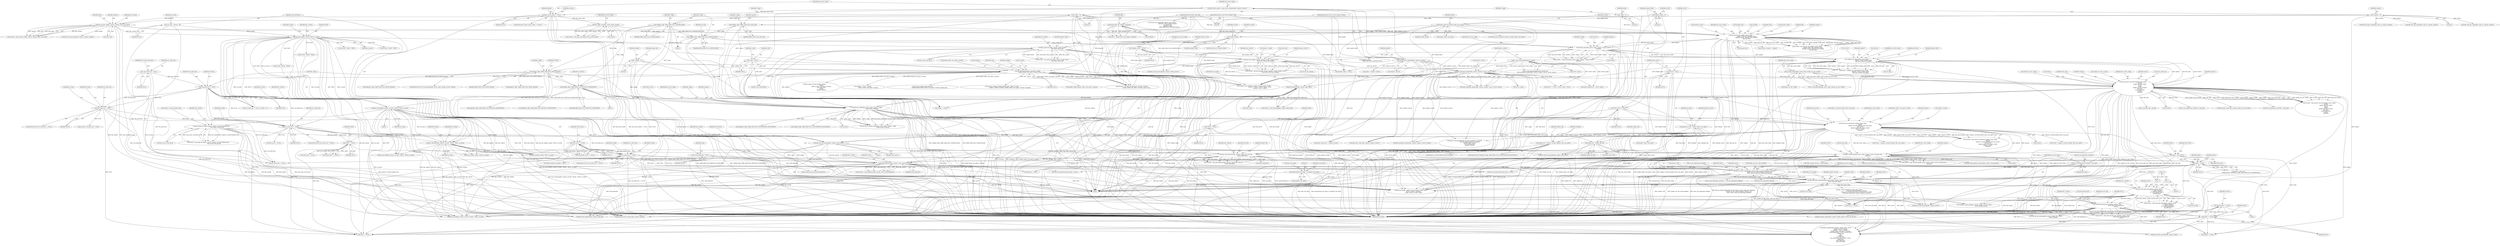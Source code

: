 digraph "0_krb5_ffb35baac6981f9e8914f8f3bffd37f284b85970_0@API" {
"1001498" [label="(Call,assert(client == NULL))"];
"1001499" [label="(Call,client == NULL)"];
"1001347" [label="(Call,kdc_get_ticket_renewtime(kdc_active_realm, request, header_enc_tkt, client,\n                             server, &enc_tkt_reply))"];
"1001324" [label="(Call,kdc_get_ticket_endtime(kdc_active_realm, enc_tkt_reply.times.starttime,\n                               header_enc_tkt->times.endtime, request->till,\n                               client, server, &enc_tkt_reply.times.endtime))"];
"1000930" [label="(Call,gen_session_key(kdc_active_realm, request, server, &session_key,\n                              &status))"];
"1000806" [label="(Call,kdc_process_s4u2proxy_req(kdc_active_realm,\n                                            request,\n                                            request->second_ticket[st_idx]->enc_part2,\n                                            stkt_server,\n                                            header_ticket->enc_part2->client,\n                                            request->server,\n                                            &status))"];
"1000786" [label="(Call,decrypt_2ndtkt(kdc_active_realm, request, c_flags,\n                             &stkt_server, &status))"];
"1000693" [label="(Call,kdc_process_s4u2self_req(kdc_active_realm,\n                                       request,\n                                       header_enc_tkt->client,\n                                       server,\n                                       subkey,\n                                       header_enc_tkt->session,\n                                       kdc_time,\n                                       &s4u_x509_user,\n                                       &client,\n                                       &status))"];
"1000683" [label="(Call,is_local_principal(kdc_active_realm, header_enc_tkt->client))"];
"1000644" [label="(Call,validate_tgs_request(kdc_active_realm,\n                                       request, *server, header_ticket,\n                                       kdc_time, &status, &e_data))"];
"1000590" [label="(Call,search_sprinc(kdc_active_realm, request, s_flags, &server,\n                            &status))"];
"1000430" [label="(Call,kdc_process_tgs_req(kdc_active_realm,\n                                  request, from, pkt, &header_ticket,\n                                  &header_server, &header_key, &subkey,\n                                  &pa_tgs_req))"];
"1000390" [label="(Call,kdc_make_rstate(kdc_active_realm, &state))"];
"1000377" [label="(Call,kdc_active_realm == NULL)"];
"1000369" [label="(Call,kdc_active_realm = setup_server_realm(handle, request->server))"];
"1000371" [label="(Call,setup_server_realm(handle, request->server))"];
"1000167" [label="(MethodParameterIn,struct server_handle *handle)"];
"1000408" [label="(Call,kau_init_kdc_req(kdc_context, request, from, &au_state))"];
"1000181" [label="(Call,*request = 0)"];
"1000169" [label="(MethodParameterIn,const krb5_fulladdr *from)"];
"1000342" [label="(Call,decode_krb5_tgs_req(pkt, &request))"];
"1000168" [label="(MethodParameterIn,krb5_data *pkt)"];
"1000585" [label="(Call,setflag(s_flags, KRB5_KDB_FLAG_CANONICALIZE))"];
"1000572" [label="(Call,setflag(s_flags, KRB5_KDB_FLAG_ALIAS_OK))"];
"1000277" [label="(Call,s_flags = 0)"];
"1000582" [label="(Call,setflag(c_flags, KRB5_KDB_FLAG_CANONICALIZE))"];
"1000273" [label="(Call,c_flags = 0)"];
"1000478" [label="(Call,kau_make_tkt_id(kdc_context, header_ticket,\n                              &au_state->tkt_in_id))"];
"1000424" [label="(Call,kau_tgs_req(kdc_context, TRUE, au_state))"];
"1000304" [label="(Call,*au_state = NULL)"];
"1000466" [label="(Call,!header_ticket)"];
"1000446" [label="(Call,header_ticket && header_ticket->enc_part2)"];
"1000196" [label="(Call,*header_ticket = 0)"];
"1000185" [label="(Call,*server = NULL)"];
"1000510" [label="(Call,kdc_find_fast(&request, &scratch, subkey,\n                            header_ticket->enc_part2->session, state, NULL))"];
"1000173" [label="(Call,* subkey = 0)"];
"1000290" [label="(Call,*state = NULL)"];
"1000688" [label="(Call,setflag(c_flags, KRB5_KDB_FLAG_CROSS_REALM))"];
"1000771" [label="(Call,setflag(c_flags, KRB5_KDB_FLAG_PROTOCOL_TRANSITION))"];
"1000189" [label="(Call,*stkt_server = NULL)"];
"1000616" [label="(Call,krb5_principal_compare(kdc_context, request->server, server->princ))"];
"1000539" [label="(Call,get_local_tgt(kdc_context, &sprinc->realm, header_server,\n                            &local_tgt, &local_tgt_storage))"];
"1000256" [label="(Call,*header_server = NULL)"];
"1000611" [label="(Call,is_cross_tgs_principal(server->princ))"];
"1001317" [label="(Call,enc_tkt_reply.times.starttime = kdc_time)"];
"1000898" [label="(Call,client = stkt_server)"];
"1000252" [label="(Call,*client = NULL)"];
"1001085" [label="(Call,client != NULL)"];
"1000966" [label="(Call,s4u_x509_user == NULL)"];
"1000767" [label="(Call,s4u_x509_user != NULL)"];
"1000713" [label="(Call,s4u_x509_user != NULL)"];
"1000265" [label="(Call,*s4u_x509_user = NULL)"];
"1000721" [label="(Call,s4u_x509_user != NULL)"];
"1000920" [label="(Call,stkt_server == NULL)"];
"1000895" [label="(Call,client == NULL)"];
"1000987" [label="(Call,check_indicators(kdc_context, server, auth_indicators))"];
"1000632" [label="(Call,krb5_timeofday(kdc_context, &kdc_time))"];
"1000972" [label="(Call,get_auth_indicators(kdc_context, subject_tkt, local_tgt,\n                                      &auth_indicators))"];
"1000751" [label="(Call,kau_s4u2self(kdc_context, errcode ? FALSE : TRUE, au_state))"];
"1000876" [label="(Call,kau_s4u2proxy(kdc_context, errcode ? FALSE : TRUE, au_state))"];
"1000855" [label="(Call,kau_make_tkt_id(kdc_context, request->second_ticket[st_idx],\n                                  &au_state->evid_tkt_id))"];
"1000912" [label="(Call,krb5_db_free_principal(kdc_context, stkt_server))"];
"1000945" [label="(Call,subject_tkt = request->second_ticket[st_idx]->enc_part2)"];
"1000955" [label="(Call,subject_tkt = header_enc_tkt)"];
"1000562" [label="(Call,header_enc_tkt = header_ticket->enc_part2)"];
"1000308" [label="(Call,**auth_indicators = NULL)"];
"1000329" [label="(Call,memset(&enc_tkt_reply, 0, sizeof(enc_tkt_reply)))"];
"1001455" [label="(Call,krb5_dbe_decrypt_key_data(kdc_context, NULL,\n                                                 server_key, &encrypting_key,\n                                                 NULL))"];
"1001437" [label="(Call,krb5_dbe_find_enctype(kdc_context, server,\n                                             -1, /* ignore keytype */\n                                             -1, /* Ignore salttype */\n                                             0,  /* Get highest kvno */\n                                             &server_key))"];
"1001440" [label="(Call,-1)"];
"1001442" [label="(Call,-1)"];
"1000465" [label="(ControlStructure,if (!header_ticket))"];
"1000443" [label="(Call,&pa_tgs_req)"];
"1000279" [label="(Literal,0)"];
"1001968" [label="(Call,errcode ? FALSE : TRUE)"];
"1000967" [label="(Identifier,s4u_x509_user)"];
"1000768" [label="(Identifier,s4u_x509_user)"];
"1001445" [label="(Call,&server_key)"];
"1001560" [label="(Call,krb5_realm_compare(kdc_context, header_ticket->server, tgs_server))"];
"1000510" [label="(Call,kdc_find_fast(&request, &scratch, subkey,\n                            header_ticket->enc_part2->session, state, NULL))"];
"1000690" [label="(Identifier,KRB5_KDB_FLAG_CROSS_REALM)"];
"1001079" [label="(Call,isflagset(c_flags, KRB5_KDB_FLAG_PROTOCOL_TRANSITION))"];
"1000548" [label="(Call,&local_tgt_storage)"];
"1000736" [label="(Identifier,errcode)"];
"1000175" [label="(Literal,0)"];
"1001351" [label="(Identifier,client)"];
"1000691" [label="(Call,errcode = kdc_process_s4u2self_req(kdc_active_realm,\n                                       request,\n                                       header_enc_tkt->client,\n                                       server,\n                                       subkey,\n                                       header_enc_tkt->session,\n                                       kdc_time,\n                                       &s4u_x509_user,\n                                       &client,\n                                       &status))"];
"1000470" [label="(Identifier,errcode)"];
"1000683" [label="(Call,is_local_principal(kdc_active_realm, header_enc_tkt->client))"];
"1000426" [label="(Identifier,TRUE)"];
"1001942" [label="(Call,kdc_make_s4u2self_rep(kdc_context,\n                                        subkey,\n                                        header_ticket->enc_part2->session,\n                                        s4u_x509_user,\n                                        &reply,\n                                        &reply_encpart))"];
"1000972" [label="(Call,get_auth_indicators(kdc_context, subject_tkt, local_tgt,\n                                      &auth_indicators))"];
"1000973" [label="(Identifier,kdc_context)"];
"1001813" [label="(Call,*t2enc = request->second_ticket[st_idx]->enc_part2)"];
"1000594" [label="(Call,&server)"];
"1002396" [label="(Call,kdc_free_rstate(state))"];
"1001348" [label="(Identifier,kdc_active_realm)"];
"1001761" [label="(Call,subkey != NULL)"];
"1001318" [label="(Call,enc_tkt_reply.times.starttime)"];
"1002360" [label="(Call,(server != NULL) ? server->princ : NULL)"];
"1000592" [label="(Identifier,request)"];
"1000253" [label="(Identifier,client)"];
"1000433" [label="(Identifier,from)"];
"1000429" [label="(Identifier,errcode)"];
"1000975" [label="(Identifier,local_tgt)"];
"1000699" [label="(Identifier,server)"];
"1001966" [label="(Call,kau_s4u2self(kdc_context, errcode ? FALSE : TRUE, au_state))"];
"1001538" [label="(Call,enc_tkt_reply.session = &session_key)"];
"1000954" [label="(ControlStructure,else)"];
"1000792" [label="(Call,&status)"];
"1000189" [label="(Call,*stkt_server = NULL)"];
"1000920" [label="(Call,stkt_server == NULL)"];
"1000306" [label="(Identifier,NULL)"];
"1000886" [label="(Call,setflag(c_flags, KRB5_KDB_FLAG_CONSTRAINED_DELEGATION))"];
"1001438" [label="(Identifier,kdc_context)"];
"1000412" [label="(Call,&au_state)"];
"1000705" [label="(Call,&s4u_x509_user)"];
"1000928" [label="(Call,errcode = gen_session_key(kdc_active_realm, request, server, &session_key,\n                              &status))"];
"1000459" [label="(Identifier,errcode)"];
"1001349" [label="(Identifier,request)"];
"1001657" [label="(Call,validate_transit_path(kdc_context, header_enc_tkt->client,\n                                        server, header_server))"];
"1001312" [label="(Call,ts_incr(kdc_time, old_life))"];
"1001317" [label="(Call,enc_tkt_reply.times.starttime = kdc_time)"];
"1001417" [label="(Call,*t2enc = request->second_ticket[st_idx]->enc_part2)"];
"1000709" [label="(Call,&status)"];
"1002355" [label="(Call,prepare_error_tgs(state, request, header_ticket, errcode,\n                                   (server != NULL) ? server->princ : NULL,\n                                   response, status, e_data))"];
"1000902" [label="(Identifier,stkt_server)"];
"1000934" [label="(Call,&session_key)"];
"1000435" [label="(Call,&header_ticket)"];
"1000342" [label="(Call,decode_krb5_tgs_req(pkt, &request))"];
"1002135" [label="(Call,return_enc_padata(kdc_context, pkt, request,\n                                reply_key, server, &reply_encpart,\n                                is_referral &&\n                                isflagset(s_flags,\n                                          KRB5_KDB_FLAG_CANONICALIZE)))"];
"1000695" [label="(Identifier,request)"];
"1000377" [label="(Call,kdc_active_realm == NULL)"];
"1000266" [label="(Identifier,s4u_x509_user)"];
"1000344" [label="(Call,&request)"];
"1000882" [label="(Identifier,au_state)"];
"1000771" [label="(Call,setflag(c_flags, KRB5_KDB_FLAG_PROTOCOL_TRANSITION))"];
"1001439" [label="(Identifier,server)"];
"1000808" [label="(Identifier,request)"];
"1001501" [label="(Identifier,NULL)"];
"1000196" [label="(Call,*header_ticket = 0)"];
"1000822" [label="(Call,request->server)"];
"1000988" [label="(Identifier,kdc_context)"];
"1000853" [label="(Call,retval = kau_make_tkt_id(kdc_context, request->second_ticket[st_idx],\n                                  &au_state->evid_tkt_id))"];
"1000617" [label="(Identifier,kdc_context)"];
"1000467" [label="(Identifier,header_ticket)"];
"1001753" [label="(Call,handle_authdata(kdc_context, c_flags, client, server,\n                              header_server, local_tgt,\n                              subkey != NULL ? subkey :\n                              header_ticket->enc_part2->session,\n                              &encrypting_key, /* U2U or server key */\n                              header_key,\n                              pkt,\n                              request,\n                              s4u_x509_user ?\n                              s4u_x509_user->user_id.user : NULL,\n                              subject_tkt,\n                              auth_indicators,\n                              &enc_tkt_reply))"];
"1002287" [label="(Call,kau_tgs_req(kdc_context, errcode ? FALSE : TRUE, au_state))"];
"1002497" [label="(MethodReturn,RET)"];
"1001504" [label="(Call,krb5_db_get_principal(kdc_context, subject_tkt->client,\n                                            c_flags, &client))"];
"1000646" [label="(Identifier,request)"];
"1000696" [label="(Call,header_enc_tkt->client)"];
"1000378" [label="(Identifier,kdc_active_realm)"];
"1001224" [label="(Call,enc_tkt_reply.authorization_data = NULL)"];
"1000897" [label="(Identifier,NULL)"];
"1000785" [label="(Identifier,errcode)"];
"1002145" [label="(Call,isflagset(s_flags,\n                                          KRB5_KDB_FLAG_CANONICALIZE))"];
"1000174" [label="(Identifier,subkey)"];
"1002419" [label="(Call,krb5_free_keyblock_contents(kdc_context, &session_key))"];
"1000707" [label="(Call,&client)"];
"1000618" [label="(Call,request->server)"];
"1000947" [label="(Call,request->second_ticket[st_idx]->enc_part2)"];
"1000717" [label="(Identifier,errcode)"];
"1001324" [label="(Call,kdc_get_ticket_endtime(kdc_active_realm, enc_tkt_reply.times.starttime,\n                               header_enc_tkt->times.endtime, request->till,\n                               client, server, &enc_tkt_reply.times.endtime))"];
"1000616" [label="(Call,krb5_principal_compare(kdc_context, request->server, server->princ))"];
"1000425" [label="(Identifier,kdc_context)"];
"1001851" [label="(Call,kau_u2u(kdc_context, FALSE, au_state))"];
"1000965" [label="(ControlStructure,if (s4u_x509_user == NULL))"];
"1000167" [label="(MethodParameterIn,struct server_handle *handle)"];
"1000275" [label="(Literal,0)"];
"1000523" [label="(Call,sprinc = request->server)"];
"1000651" [label="(Call,&status)"];
"1001291" [label="(Call,enc_tkt_reply.times.starttime = kdc_time)"];
"1000959" [label="(Identifier,authtime)"];
"1000406" [label="(Call,errcode = kau_init_kdc_req(kdc_context, request, from, &au_state))"];
"1000931" [label="(Identifier,kdc_active_realm)"];
"1001442" [label="(Call,-1)"];
"1000642" [label="(Call,retval = validate_tgs_request(kdc_active_realm,\n                                       request, *server, header_ticket,\n                                       kdc_time, &status, &e_data))"];
"1001406" [label="(Call,altcprinc = NULL)"];
"1000757" [label="(Identifier,au_state)"];
"1001499" [label="(Call,client == NULL)"];
"1000257" [label="(Identifier,header_server)"];
"1000187" [label="(Identifier,NULL)"];
"1001518" [label="(Call,isflagset(c_flags, KRB5_KDB_FLAG_CROSS_REALM))"];
"1000704" [label="(Identifier,kdc_time)"];
"1000183" [label="(Literal,0)"];
"1001441" [label="(Literal,1)"];
"1000900" [label="(Identifier,stkt_server)"];
"1000362" [label="(Call,krb5_free_kdc_req(handle->kdc_err_context, request))"];
"1000434" [label="(Identifier,pkt)"];
"1000612" [label="(Call,server->princ)"];
"1001323" [label="(Identifier,kdc_time)"];
"1000173" [label="(Call,* subkey = 0)"];
"1000258" [label="(Identifier,NULL)"];
"1000330" [label="(Call,&enc_tkt_reply)"];
"1000541" [label="(Call,&sprinc->realm)"];
"1000682" [label="(Call,!is_local_principal(kdc_active_realm, header_enc_tkt->client))"];
"1001325" [label="(Identifier,kdc_active_realm)"];
"1000816" [label="(Identifier,stkt_server)"];
"1001066" [label="(Call,reply_encpart.enc_padata = NULL)"];
"1001435" [label="(Call,errcode = krb5_dbe_find_enctype(kdc_context, server,\n                                             -1, /* ignore keytype */\n                                             -1, /* Ignore salttype */\n                                             0,  /* Get highest kvno */\n                                             &server_key))"];
"1001458" [label="(Identifier,server_key)"];
"1000191" [label="(Identifier,NULL)"];
"1000537" [label="(Call,errcode = get_local_tgt(kdc_context, &sprinc->realm, header_server,\n                            &local_tgt, &local_tgt_storage))"];
"1000588" [label="(Call,errcode = search_sprinc(kdc_active_realm, request, s_flags, &server,\n                            &status))"];
"1001085" [label="(Call,client != NULL)"];
"1000946" [label="(Identifier,subject_tkt)"];
"1000713" [label="(Call,s4u_x509_user != NULL)"];
"1002289" [label="(Call,errcode ? FALSE : TRUE)"];
"1000448" [label="(Call,header_ticket->enc_part2)"];
"1000427" [label="(Identifier,au_state)"];
"1000634" [label="(Call,&kdc_time)"];
"1000169" [label="(MethodParameterIn,const krb5_fulladdr *from)"];
"1000254" [label="(Identifier,NULL)"];
"1001760" [label="(Call,subkey != NULL ? subkey :\n                              header_ticket->enc_part2->session)"];
"1000291" [label="(Identifier,state)"];
"1000719" [label="(Block,)"];
"1000856" [label="(Identifier,kdc_context)"];
"1000966" [label="(Call,s4u_x509_user == NULL)"];
"1000383" [label="(Identifier,handle)"];
"1000809" [label="(Call,request->second_ticket[st_idx]->enc_part2)"];
"1000914" [label="(Identifier,stkt_server)"];
"1000569" [label="(Identifier,au_state)"];
"1000557" [label="(Call,au_state->request = request)"];
"1000644" [label="(Call,validate_tgs_request(kdc_active_realm,\n                                       request, *server, header_ticket,\n                                       kdc_time, &status, &e_data))"];
"1002407" [label="(Call,krb5_db_free_principal(kdc_context, client))"];
"1000773" [label="(Identifier,KRB5_KDB_FLAG_PROTOCOL_TRANSITION)"];
"1000587" [label="(Identifier,KRB5_KDB_FLAG_CANONICALIZE)"];
"1001353" [label="(Call,&enc_tkt_reply)"];
"1000936" [label="(Call,&status)"];
"1000546" [label="(Call,&local_tgt)"];
"1000516" [label="(Call,header_ticket->enc_part2->session)"];
"1000989" [label="(Identifier,server)"];
"1001086" [label="(Identifier,client)"];
"1000562" [label="(Call,header_enc_tkt = header_ticket->enc_part2)"];
"1000563" [label="(Identifier,header_enc_tkt)"];
"1000591" [label="(Identifier,kdc_active_realm)"];
"1001331" [label="(Call,header_enc_tkt->times.endtime)"];
"1000766" [label="(ControlStructure,if (s4u_x509_user != NULL))"];
"1001000" [label="(Call,ticket_reply.server = server->princ)"];
"1002381" [label="(Call,header_ticket != NULL)"];
"1000653" [label="(Call,&e_data)"];
"1000477" [label="(Identifier,errcode)"];
"1000932" [label="(Identifier,request)"];
"1000589" [label="(Identifier,errcode)"];
"1000584" [label="(Identifier,KRB5_KDB_FLAG_CANONICALIZE)"];
"1000389" [label="(Identifier,errcode)"];
"1001830" [label="(Call,krb5_principal_compare(kdc_context, request->server, client2))"];
"1000581" [label="(Block,)"];
"1000390" [label="(Call,kdc_make_rstate(kdc_active_realm, &state))"];
"1000714" [label="(Identifier,s4u_x509_user)"];
"1000807" [label="(Identifier,kdc_active_realm)"];
"1000508" [label="(Call,errcode = kdc_find_fast(&request, &scratch, subkey,\n                            header_ticket->enc_part2->session, state, NULL))"];
"1000256" [label="(Call,*header_server = NULL)"];
"1000171" [label="(Block,)"];
"1000408" [label="(Call,kau_init_kdc_req(kdc_context, request, from, &au_state))"];
"1000178" [label="(Identifier,header_key)"];
"1000466" [label="(Call,!header_ticket)"];
"1000855" [label="(Call,kau_make_tkt_id(kdc_context, request->second_ticket[st_idx],\n                                  &au_state->evid_tkt_id))"];
"1000915" [label="(Call,stkt_server = NULL)"];
"1001316" [label="(Block,)"];
"1000789" [label="(Identifier,c_flags)"];
"1000340" [label="(Call,retval = decode_krb5_tgs_req(pkt, &request))"];
"1002114" [label="(Call,kdc_fast_handle_reply_key(state,\n                                       subkey?subkey:header_ticket->enc_part2->session, &reply_key))"];
"1001259" [label="(Call,enc_tkt_reply.authorization_data = NULL)"];
"1001461" [label="(Identifier,NULL)"];
"1000481" [label="(Call,&au_state->tkt_in_id)"];
"1002263" [label="(Call,krb5_free_keyblock(kdc_context, reply_key))"];
"1000274" [label="(Identifier,c_flags)"];
"1000310" [label="(Identifier,NULL)"];
"1000388" [label="(Call,errcode = kdc_make_rstate(kdc_active_realm, &state))"];
"1001382" [label="(Call,isflagset(c_flags, KRB5_KDB_FLAG_PROTOCOL_TRANSITION))"];
"1000645" [label="(Identifier,kdc_active_realm)"];
"1000573" [label="(Identifier,s_flags)"];
"1002434" [label="(Call,s4u_x509_user != NULL)"];
"1001363" [label="(Call,enc_tkt_reply.times.starttime == enc_tkt_reply.times.authtime)"];
"1000760" [label="(Identifier,au_state)"];
"1000806" [label="(Call,kdc_process_s4u2proxy_req(kdc_active_realm,\n                                            request,\n                                            request->second_ticket[st_idx]->enc_part2,\n                                            stkt_server,\n                                            header_ticket->enc_part2->client,\n                                            request->server,\n                                            &status))"];
"1000970" [label="(Call,errcode = get_auth_indicators(kdc_context, subject_tkt, local_tgt,\n                                      &auth_indicators))"];
"1000630" [label="(Call,errcode = krb5_timeofday(kdc_context, &kdc_time))"];
"1000956" [label="(Identifier,subject_tkt)"];
"1000804" [label="(Call,errcode = kdc_process_s4u2proxy_req(kdc_active_realm,\n                                            request,\n                                            request->second_ticket[st_idx]->enc_part2,\n                                            stkt_server,\n                                            header_ticket->enc_part2->client,\n                                            request->server,\n                                            &status))"];
"1001457" [label="(Identifier,NULL)"];
"1000428" [label="(Call,errcode = kdc_process_tgs_req(kdc_active_realm,\n                                  request, from, pkt, &header_ticket,\n                                  &header_server, &header_key, &subkey,\n                                  &pa_tgs_req))"];
"1001336" [label="(Call,request->till)"];
"1000432" [label="(Identifier,request)"];
"1000332" [label="(Literal,0)"];
"1000371" [label="(Call,setup_server_realm(handle, request->server))"];
"1000876" [label="(Call,kau_s4u2proxy(kdc_context, errcode ? FALSE : TRUE, au_state))"];
"1001455" [label="(Call,krb5_dbe_decrypt_key_data(kdc_context, NULL,\n                                                 server_key, &encrypting_key,\n                                                 NULL))"];
"1000901" [label="(Call,stkt_server = NULL)"];
"1000308" [label="(Call,**auth_indicators = NULL)"];
"1000957" [label="(Identifier,header_enc_tkt)"];
"1000751" [label="(Call,kau_s4u2self(kdc_context, errcode ? FALSE : TRUE, au_state))"];
"1000700" [label="(Identifier,subkey)"];
"1000752" [label="(Identifier,kdc_context)"];
"1000596" [label="(Call,&status)"];
"1000878" [label="(Call,errcode ? FALSE : TRUE)"];
"1000769" [label="(Identifier,NULL)"];
"1000784" [label="(Call,errcode = decrypt_2ndtkt(kdc_active_realm, request, c_flags,\n                             &stkt_server, &status))"];
"1000770" [label="(Block,)"];
"1000329" [label="(Call,memset(&enc_tkt_reply, 0, sizeof(enc_tkt_reply)))"];
"1000168" [label="(MethodParameterIn,krb5_data *pkt)"];
"1000480" [label="(Identifier,header_ticket)"];
"1001440" [label="(Call,-1)"];
"1001453" [label="(Call,errcode = krb5_dbe_decrypt_key_data(kdc_context, NULL,\n                                                 server_key, &encrypting_key,\n                                                 NULL))"];
"1000788" [label="(Identifier,request)"];
"1000424" [label="(Call,kau_tgs_req(kdc_context, TRUE, au_state))"];
"1000632" [label="(Call,krb5_timeofday(kdc_context, &kdc_time))"];
"1000884" [label="(Identifier,errcode)"];
"1000726" [label="(Identifier,au_state)"];
"1000333" [label="(Call,sizeof(enc_tkt_reply))"];
"1000198" [label="(Literal,0)"];
"1000930" [label="(Call,gen_session_key(kdc_active_realm, request, server, &session_key,\n                              &status))"];
"1000715" [label="(Identifier,NULL)"];
"1000376" [label="(ControlStructure,if (kdc_active_realm == NULL))"];
"1000437" [label="(Call,&header_server)"];
"1000916" [label="(Identifier,stkt_server)"];
"1000511" [label="(Call,&request)"];
"1000945" [label="(Call,subject_tkt = request->second_ticket[st_idx]->enc_part2)"];
"1000971" [label="(Identifier,errcode)"];
"1000379" [label="(Identifier,NULL)"];
"1000919" [label="(Call,assert(stkt_server == NULL))"];
"1000476" [label="(Call,errcode = kau_make_tkt_id(kdc_context, header_ticket,\n                              &au_state->tkt_in_id))"];
"1000585" [label="(Call,setflag(s_flags, KRB5_KDB_FLAG_CANONICALIZE))"];
"1000186" [label="(Identifier,server)"];
"1000411" [label="(Identifier,from)"];
"1000877" [label="(Identifier,kdc_context)"];
"1000583" [label="(Identifier,c_flags)"];
"1001498" [label="(Call,assert(client == NULL))"];
"1000447" [label="(Identifier,header_ticket)"];
"1000521" [label="(Identifier,state)"];
"1001352" [label="(Identifier,server)"];
"1000197" [label="(Identifier,header_ticket)"];
"1001681" [label="(Call,kdc_check_transited_list (kdc_active_realm,\n                                            &enc_tkt_reply.transited.tr_contents,\n                                            krb5_princ_realm (kdc_context, header_enc_tkt->client),\n                                            krb5_princ_realm (kdc_context, request->server)))"];
"1000478" [label="(Call,kau_make_tkt_id(kdc_context, header_ticket,\n                              &au_state->tkt_in_id))"];
"1000431" [label="(Identifier,kdc_active_realm)"];
"1002086" [label="(Call,kdc_fast_response_handle_padata(state, request, &reply,\n                                               subkey ? subkey->enctype : header_ticket->enc_part2->session->enctype))"];
"1000290" [label="(Call,*state = NULL)"];
"1000650" [label="(Identifier,kdc_time)"];
"1000817" [label="(Call,header_ticket->enc_part2->client)"];
"1000479" [label="(Identifier,kdc_context)"];
"1000304" [label="(Call,*au_state = NULL)"];
"1000545" [label="(Identifier,header_server)"];
"1002401" [label="(Call,krb5_db_free_principal(kdc_context, stkt_server))"];
"1000684" [label="(Identifier,kdc_active_realm)"];
"1002404" [label="(Call,krb5_db_free_principal(kdc_context, header_server))"];
"1001090" [label="(Identifier,client)"];
"1000753" [label="(Call,errcode ? FALSE : TRUE)"];
"1002398" [label="(Call,krb5_db_free_principal(kdc_context, server))"];
"1000610" [label="(Call,is_cross_tgs_principal(server->princ) &&\n        !krb5_principal_compare(kdc_context, request->server, server->princ))"];
"1000372" [label="(Identifier,handle)"];
"1001500" [label="(Identifier,client)"];
"1000313" [label="(Identifier,reply)"];
"1000941" [label="(ControlStructure,if (isflagset(c_flags, KRB5_KDB_FLAG_CONSTRAINED_DELEGATION)))"];
"1000712" [label="(Call,s4u_x509_user != NULL || errcode != 0)"];
"1000911" [label="(Block,)"];
"1000933" [label="(Identifier,server)"];
"1002296" [label="(Call,log_tgs_req(kdc_context, from, request, &reply, cprinc,\n                sprinc, altcprinc, authtime,\n                c_flags, status, errcode, emsg))"];
"1001870" [label="(Call,kau_u2u(kdc_context, TRUE, au_state))"];
"1001503" [label="(Identifier,errcode)"];
"1000621" [label="(Call,server->princ)"];
"1000515" [label="(Identifier,subkey)"];
"1000593" [label="(Identifier,s_flags)"];
"1000273" [label="(Call,c_flags = 0)"];
"1000898" [label="(Call,client = stkt_server)"];
"1001437" [label="(Call,krb5_dbe_find_enctype(kdc_context, server,\n                                             -1, /* ignore keytype */\n                                             -1, /* Ignore salttype */\n                                             0,  /* Get highest kvno */\n                                             &server_key))"];
"1000894" [label="(Call,assert(client == NULL))"];
"1000430" [label="(Call,kdc_process_tgs_req(kdc_active_realm,\n                                  request, from, pkt, &header_ticket,\n                                  &header_server, &header_key, &subkey,\n                                  &pa_tgs_req))"];
"1000701" [label="(Call,header_enc_tkt->session)"];
"1000720" [label="(ControlStructure,if (s4u_x509_user != NULL))"];
"1000278" [label="(Identifier,s_flags)"];
"1000895" [label="(Call,client == NULL)"];
"1001996" [label="(Call,reply_encpart.session = &session_key)"];
"1001084" [label="(Call,client != NULL &&\n                isflagset(client->attributes, KRB5_KDB_DISALLOW_FORWARDABLE))"];
"1000786" [label="(Call,decrypt_2ndtkt(kdc_active_realm, request, c_flags,\n                             &stkt_server, &status))"];
"1000283" [label="(Identifier,emsg)"];
"1000694" [label="(Identifier,kdc_active_realm)"];
"1002258" [label="(Call,status != NULL)"];
"1001620" [label="(Call,add_to_transited(&header_enc_tkt->transited.tr_contents,\n                              &enc_tkt_reply.transited.tr_contents,\n                              header_ticket->server,\n                              enc_tkt_reply.client,\n                              request->server))"];
"1000277" [label="(Call,s_flags = 0)"];
"1000722" [label="(Identifier,s4u_x509_user)"];
"1001651" [label="(Call,isflagset(c_flags, KRB5_KDB_FLAG_CROSS_REALM))"];
"1000252" [label="(Call,*client = NULL)"];
"1000685" [label="(Call,header_enc_tkt->client)"];
"1000693" [label="(Call,kdc_process_s4u2self_req(kdc_active_realm,\n                                       request,\n                                       header_enc_tkt->client,\n                                       server,\n                                       subkey,\n                                       header_enc_tkt->session,\n                                       kdc_time,\n                                       &s4u_x509_user,\n                                       &client,\n                                       &status))"];
"1000399" [label="(Call,krb5_free_kdc_req(handle->kdc_err_context, request))"];
"1000417" [label="(Call,krb5_free_kdc_req(handle->kdc_err_context, request))"];
"1000369" [label="(Call,kdc_active_realm = setup_server_realm(handle, request->server))"];
"1000689" [label="(Identifier,c_flags)"];
"1000615" [label="(Call,!krb5_principal_compare(kdc_context, request->server, server->princ))"];
"1000201" [label="(Identifier,st_idx)"];
"1000974" [label="(Identifier,subject_tkt)"];
"1001008" [label="(Call,ticket_reply.server = request->server)"];
"1001694" [label="(Call,krb5_princ_realm (kdc_context, request->server))"];
"1001456" [label="(Identifier,kdc_context)"];
"1002361" [label="(Call,server != NULL)"];
"1000297" [label="(Identifier,e_data)"];
"1002270" [label="(Call,krb5_get_error_message (kdc_context, errcode))"];
"1000181" [label="(Call,*request = 0)"];
"1000270" [label="(Identifier,kdc_issued_auth_data)"];
"1000185" [label="(Call,*server = NULL)"];
"1000681" [label="(ControlStructure,if (!is_local_principal(kdc_active_realm, header_enc_tkt->client)))"];
"1000857" [label="(Call,request->second_ticket[st_idx])"];
"1001689" [label="(Call,krb5_princ_realm (kdc_context, header_enc_tkt->client))"];
"1000649" [label="(Identifier,header_ticket)"];
"1000564" [label="(Call,header_ticket->enc_part2)"];
"1000265" [label="(Call,*s4u_x509_user = NULL)"];
"1000912" [label="(Call,krb5_db_free_principal(kdc_context, stkt_server))"];
"1001341" [label="(Call,&enc_tkt_reply.times.endtime)"];
"1001443" [label="(Literal,1)"];
"1001326" [label="(Call,enc_tkt_reply.times.starttime)"];
"1000513" [label="(Call,&scratch)"];
"1000381" [label="(Call,krb5_free_kdc_req(handle->kdc_err_context, request))"];
"1001358" [label="(Identifier,enc_tkt_reply)"];
"1000439" [label="(Call,&header_key)"];
"1000922" [label="(Identifier,NULL)"];
"1000899" [label="(Identifier,client)"];
"1000392" [label="(Call,&state)"];
"1000410" [label="(Identifier,request)"];
"1000692" [label="(Identifier,errcode)"];
"1000721" [label="(Call,s4u_x509_user != NULL)"];
"1001459" [label="(Call,&encrypting_key)"];
"1000446" [label="(Call,header_ticket && header_ticket->enc_part2)"];
"1000305" [label="(Identifier,au_state)"];
"1000586" [label="(Identifier,s_flags)"];
"1001339" [label="(Identifier,client)"];
"1000582" [label="(Call,setflag(c_flags, KRB5_KDB_FLAG_CANONICALIZE))"];
"1000540" [label="(Identifier,kdc_context)"];
"1000985" [label="(Call,errcode = check_indicators(kdc_context, server, auth_indicators))"];
"1000190" [label="(Identifier,stkt_server)"];
"1001194" [label="(Call,enc_tkt_reply.times.starttime = kdc_time)"];
"1000452" [label="(Identifier,cprinc)"];
"1000267" [label="(Identifier,NULL)"];
"1000409" [label="(Identifier,kdc_context)"];
"1000803" [label="(Block,)"];
"1000758" [label="(Call,au_state->s4u2self_user = NULL)"];
"1000968" [label="(Identifier,NULL)"];
"1000309" [label="(Identifier,auth_indicators)"];
"1000343" [label="(Identifier,pkt)"];
"1002493" [label="(Call,k5_free_data_ptr_list(auth_indicators))"];
"1000942" [label="(Call,isflagset(c_flags, KRB5_KDB_FLAG_CONSTRAINED_DELEGATION))"];
"1000337" [label="(Identifier,session_key)"];
"1000292" [label="(Identifier,NULL)"];
"1000647" [label="(Call,*server)"];
"1000441" [label="(Call,&subkey)"];
"1000790" [label="(Call,&stkt_server)"];
"1000986" [label="(Identifier,errcode)"];
"1000987" [label="(Call,check_indicators(kdc_context, server, auth_indicators))"];
"1000522" [label="(Identifier,NULL)"];
"1000976" [label="(Call,&auth_indicators)"];
"1000539" [label="(Call,get_local_tgt(kdc_context, &sprinc->realm, header_server,\n                            &local_tgt, &local_tgt_storage))"];
"1000445" [label="(ControlStructure,if (header_ticket && header_ticket->enc_part2))"];
"1000990" [label="(Identifier,auth_indicators)"];
"1001340" [label="(Identifier,server)"];
"1000574" [label="(Identifier,KRB5_KDB_FLAG_ALIAS_OK)"];
"1000633" [label="(Identifier,kdc_context)"];
"1000767" [label="(Call,s4u_x509_user != NULL)"];
"1000572" [label="(Call,setflag(s_flags, KRB5_KDB_FLAG_ALIAS_OK))"];
"1001347" [label="(Call,kdc_get_ticket_renewtime(kdc_active_realm, request, header_enc_tkt, client,\n                             server, &enc_tkt_reply))"];
"1000590" [label="(Call,search_sprinc(kdc_active_realm, request, s_flags, &server,\n                            &status))"];
"1000896" [label="(Identifier,client)"];
"1000391" [label="(Identifier,kdc_active_realm)"];
"1000262" [label="(Identifier,local_tgt_storage)"];
"1001444" [label="(Literal,0)"];
"1001087" [label="(Identifier,NULL)"];
"1000921" [label="(Identifier,stkt_server)"];
"1001350" [label="(Identifier,header_enc_tkt)"];
"1000825" [label="(Call,&status)"];
"1000723" [label="(Identifier,NULL)"];
"1000182" [label="(Identifier,request)"];
"1002116" [label="(Call,subkey?subkey:header_ticket->enc_part2->session)"];
"1000578" [label="(Identifier,request)"];
"1000862" [label="(Call,&au_state->evid_tkt_id)"];
"1000955" [label="(Call,subject_tkt = header_enc_tkt)"];
"1000611" [label="(Call,is_cross_tgs_principal(server->princ))"];
"1000370" [label="(Identifier,kdc_active_realm)"];
"1000775" [label="(Identifier,is_referral)"];
"1000787" [label="(Identifier,kdc_active_realm)"];
"1000772" [label="(Identifier,c_flags)"];
"1000373" [label="(Call,request->server)"];
"1001491" [label="(Block,)"];
"1000913" [label="(Identifier,kdc_context)"];
"1000688" [label="(Call,setflag(c_flags, KRB5_KDB_FLAG_CROSS_REALM))"];
"1002448" [label="(Call,subkey != NULL)"];
"1001498" -> "1001491"  [label="AST: "];
"1001498" -> "1001499"  [label="CFG: "];
"1001499" -> "1001498"  [label="AST: "];
"1001503" -> "1001498"  [label="CFG: "];
"1001498" -> "1002497"  [label="DDG: client == NULL"];
"1001498" -> "1002497"  [label="DDG: assert(client == NULL)"];
"1001499" -> "1001498"  [label="DDG: client"];
"1001499" -> "1001498"  [label="DDG: NULL"];
"1001499" -> "1001501"  [label="CFG: "];
"1001500" -> "1001499"  [label="AST: "];
"1001501" -> "1001499"  [label="AST: "];
"1001347" -> "1001499"  [label="DDG: client"];
"1001085" -> "1001499"  [label="DDG: NULL"];
"1001455" -> "1001499"  [label="DDG: NULL"];
"1000966" -> "1001499"  [label="DDG: NULL"];
"1001499" -> "1001753"  [label="DDG: client"];
"1001499" -> "1001761"  [label="DDG: NULL"];
"1001499" -> "1002258"  [label="DDG: NULL"];
"1001499" -> "1002407"  [label="DDG: client"];
"1001347" -> "1000171"  [label="AST: "];
"1001347" -> "1001353"  [label="CFG: "];
"1001348" -> "1001347"  [label="AST: "];
"1001349" -> "1001347"  [label="AST: "];
"1001350" -> "1001347"  [label="AST: "];
"1001351" -> "1001347"  [label="AST: "];
"1001352" -> "1001347"  [label="AST: "];
"1001353" -> "1001347"  [label="AST: "];
"1001358" -> "1001347"  [label="CFG: "];
"1001347" -> "1002497"  [label="DDG: header_enc_tkt"];
"1001347" -> "1002497"  [label="DDG: &enc_tkt_reply"];
"1001347" -> "1002497"  [label="DDG: kdc_get_ticket_renewtime(kdc_active_realm, request, header_enc_tkt, client,\n                             server, &enc_tkt_reply)"];
"1001347" -> "1002497"  [label="DDG: kdc_active_realm"];
"1001324" -> "1001347"  [label="DDG: kdc_active_realm"];
"1001324" -> "1001347"  [label="DDG: client"];
"1001324" -> "1001347"  [label="DDG: server"];
"1000930" -> "1001347"  [label="DDG: kdc_active_realm"];
"1000930" -> "1001347"  [label="DDG: request"];
"1000562" -> "1001347"  [label="DDG: header_enc_tkt"];
"1000898" -> "1001347"  [label="DDG: client"];
"1000252" -> "1001347"  [label="DDG: client"];
"1001085" -> "1001347"  [label="DDG: client"];
"1000987" -> "1001347"  [label="DDG: server"];
"1000329" -> "1001347"  [label="DDG: &enc_tkt_reply"];
"1001347" -> "1001437"  [label="DDG: server"];
"1001347" -> "1001657"  [label="DDG: server"];
"1001347" -> "1001681"  [label="DDG: kdc_active_realm"];
"1001347" -> "1001753"  [label="DDG: client"];
"1001347" -> "1001753"  [label="DDG: server"];
"1001347" -> "1001753"  [label="DDG: request"];
"1001347" -> "1001753"  [label="DDG: &enc_tkt_reply"];
"1001347" -> "1002296"  [label="DDG: request"];
"1001347" -> "1002361"  [label="DDG: server"];
"1001347" -> "1002398"  [label="DDG: server"];
"1001347" -> "1002407"  [label="DDG: client"];
"1001324" -> "1001316"  [label="AST: "];
"1001324" -> "1001341"  [label="CFG: "];
"1001325" -> "1001324"  [label="AST: "];
"1001326" -> "1001324"  [label="AST: "];
"1001331" -> "1001324"  [label="AST: "];
"1001336" -> "1001324"  [label="AST: "];
"1001339" -> "1001324"  [label="AST: "];
"1001340" -> "1001324"  [label="AST: "];
"1001341" -> "1001324"  [label="AST: "];
"1001348" -> "1001324"  [label="CFG: "];
"1001324" -> "1002497"  [label="DDG: &enc_tkt_reply.times.endtime"];
"1001324" -> "1002497"  [label="DDG: kdc_get_ticket_endtime(kdc_active_realm, enc_tkt_reply.times.starttime,\n                               header_enc_tkt->times.endtime, request->till,\n                               client, server, &enc_tkt_reply.times.endtime)"];
"1001324" -> "1002497"  [label="DDG: request->till"];
"1001324" -> "1002497"  [label="DDG: header_enc_tkt->times.endtime"];
"1000930" -> "1001324"  [label="DDG: kdc_active_realm"];
"1001317" -> "1001324"  [label="DDG: enc_tkt_reply.times.starttime"];
"1000898" -> "1001324"  [label="DDG: client"];
"1000252" -> "1001324"  [label="DDG: client"];
"1001085" -> "1001324"  [label="DDG: client"];
"1000987" -> "1001324"  [label="DDG: server"];
"1001324" -> "1001363"  [label="DDG: enc_tkt_reply.times.starttime"];
"1000930" -> "1000928"  [label="AST: "];
"1000930" -> "1000936"  [label="CFG: "];
"1000931" -> "1000930"  [label="AST: "];
"1000932" -> "1000930"  [label="AST: "];
"1000933" -> "1000930"  [label="AST: "];
"1000934" -> "1000930"  [label="AST: "];
"1000936" -> "1000930"  [label="AST: "];
"1000928" -> "1000930"  [label="CFG: "];
"1000930" -> "1002497"  [label="DDG: &status"];
"1000930" -> "1002497"  [label="DDG: &session_key"];
"1000930" -> "1002497"  [label="DDG: kdc_active_realm"];
"1000930" -> "1000928"  [label="DDG: &status"];
"1000930" -> "1000928"  [label="DDG: &session_key"];
"1000930" -> "1000928"  [label="DDG: kdc_active_realm"];
"1000930" -> "1000928"  [label="DDG: request"];
"1000930" -> "1000928"  [label="DDG: server"];
"1000806" -> "1000930"  [label="DDG: kdc_active_realm"];
"1000806" -> "1000930"  [label="DDG: request"];
"1000806" -> "1000930"  [label="DDG: &status"];
"1000786" -> "1000930"  [label="DDG: kdc_active_realm"];
"1000786" -> "1000930"  [label="DDG: request"];
"1000786" -> "1000930"  [label="DDG: &status"];
"1000693" -> "1000930"  [label="DDG: server"];
"1000930" -> "1000987"  [label="DDG: server"];
"1000930" -> "1001538"  [label="DDG: &session_key"];
"1000930" -> "1001996"  [label="DDG: &session_key"];
"1000930" -> "1002296"  [label="DDG: request"];
"1000930" -> "1002361"  [label="DDG: server"];
"1000930" -> "1002398"  [label="DDG: server"];
"1000930" -> "1002419"  [label="DDG: &session_key"];
"1000806" -> "1000804"  [label="AST: "];
"1000806" -> "1000825"  [label="CFG: "];
"1000807" -> "1000806"  [label="AST: "];
"1000808" -> "1000806"  [label="AST: "];
"1000809" -> "1000806"  [label="AST: "];
"1000816" -> "1000806"  [label="AST: "];
"1000817" -> "1000806"  [label="AST: "];
"1000822" -> "1000806"  [label="AST: "];
"1000825" -> "1000806"  [label="AST: "];
"1000804" -> "1000806"  [label="CFG: "];
"1000806" -> "1002497"  [label="DDG: kdc_active_realm"];
"1000806" -> "1002497"  [label="DDG: header_ticket->enc_part2->client"];
"1000806" -> "1002497"  [label="DDG: request->second_ticket[st_idx]->enc_part2"];
"1000806" -> "1002497"  [label="DDG: &status"];
"1000806" -> "1002497"  [label="DDG: request->server"];
"1000806" -> "1000804"  [label="DDG: &status"];
"1000806" -> "1000804"  [label="DDG: header_ticket->enc_part2->client"];
"1000806" -> "1000804"  [label="DDG: stkt_server"];
"1000806" -> "1000804"  [label="DDG: request"];
"1000806" -> "1000804"  [label="DDG: request->server"];
"1000806" -> "1000804"  [label="DDG: kdc_active_realm"];
"1000806" -> "1000804"  [label="DDG: request->second_ticket[st_idx]->enc_part2"];
"1000786" -> "1000806"  [label="DDG: kdc_active_realm"];
"1000786" -> "1000806"  [label="DDG: request"];
"1000786" -> "1000806"  [label="DDG: &status"];
"1000189" -> "1000806"  [label="DDG: stkt_server"];
"1000616" -> "1000806"  [label="DDG: request->server"];
"1000371" -> "1000806"  [label="DDG: request->server"];
"1000806" -> "1000898"  [label="DDG: stkt_server"];
"1000806" -> "1000945"  [label="DDG: request->second_ticket[st_idx]->enc_part2"];
"1000806" -> "1001008"  [label="DDG: request->server"];
"1000806" -> "1001417"  [label="DDG: request->second_ticket[st_idx]->enc_part2"];
"1000806" -> "1001620"  [label="DDG: request->server"];
"1000806" -> "1001694"  [label="DDG: request->server"];
"1000806" -> "1001813"  [label="DDG: request->second_ticket[st_idx]->enc_part2"];
"1000806" -> "1001830"  [label="DDG: request->server"];
"1000806" -> "1002296"  [label="DDG: request"];
"1000806" -> "1002401"  [label="DDG: stkt_server"];
"1000786" -> "1000784"  [label="AST: "];
"1000786" -> "1000792"  [label="CFG: "];
"1000787" -> "1000786"  [label="AST: "];
"1000788" -> "1000786"  [label="AST: "];
"1000789" -> "1000786"  [label="AST: "];
"1000790" -> "1000786"  [label="AST: "];
"1000792" -> "1000786"  [label="AST: "];
"1000784" -> "1000786"  [label="CFG: "];
"1000786" -> "1002497"  [label="DDG: &status"];
"1000786" -> "1002497"  [label="DDG: &stkt_server"];
"1000786" -> "1002497"  [label="DDG: kdc_active_realm"];
"1000786" -> "1000784"  [label="DDG: request"];
"1000786" -> "1000784"  [label="DDG: c_flags"];
"1000786" -> "1000784"  [label="DDG: kdc_active_realm"];
"1000786" -> "1000784"  [label="DDG: &status"];
"1000786" -> "1000784"  [label="DDG: &stkt_server"];
"1000693" -> "1000786"  [label="DDG: kdc_active_realm"];
"1000693" -> "1000786"  [label="DDG: request"];
"1000693" -> "1000786"  [label="DDG: &status"];
"1000688" -> "1000786"  [label="DDG: c_flags"];
"1000582" -> "1000786"  [label="DDG: c_flags"];
"1000273" -> "1000786"  [label="DDG: c_flags"];
"1000771" -> "1000786"  [label="DDG: c_flags"];
"1000786" -> "1000886"  [label="DDG: c_flags"];
"1000786" -> "1000942"  [label="DDG: c_flags"];
"1000786" -> "1002296"  [label="DDG: request"];
"1000786" -> "1002296"  [label="DDG: c_flags"];
"1000693" -> "1000691"  [label="AST: "];
"1000693" -> "1000709"  [label="CFG: "];
"1000694" -> "1000693"  [label="AST: "];
"1000695" -> "1000693"  [label="AST: "];
"1000696" -> "1000693"  [label="AST: "];
"1000699" -> "1000693"  [label="AST: "];
"1000700" -> "1000693"  [label="AST: "];
"1000701" -> "1000693"  [label="AST: "];
"1000704" -> "1000693"  [label="AST: "];
"1000705" -> "1000693"  [label="AST: "];
"1000707" -> "1000693"  [label="AST: "];
"1000709" -> "1000693"  [label="AST: "];
"1000691" -> "1000693"  [label="CFG: "];
"1000693" -> "1002497"  [label="DDG: &status"];
"1000693" -> "1002497"  [label="DDG: header_enc_tkt->client"];
"1000693" -> "1002497"  [label="DDG: header_enc_tkt->session"];
"1000693" -> "1002497"  [label="DDG: &s4u_x509_user"];
"1000693" -> "1002497"  [label="DDG: kdc_active_realm"];
"1000693" -> "1002497"  [label="DDG: &client"];
"1000693" -> "1002497"  [label="DDG: kdc_time"];
"1000693" -> "1000691"  [label="DDG: header_enc_tkt->client"];
"1000693" -> "1000691"  [label="DDG: &client"];
"1000693" -> "1000691"  [label="DDG: kdc_time"];
"1000693" -> "1000691"  [label="DDG: kdc_active_realm"];
"1000693" -> "1000691"  [label="DDG: server"];
"1000693" -> "1000691"  [label="DDG: header_enc_tkt->session"];
"1000693" -> "1000691"  [label="DDG: request"];
"1000693" -> "1000691"  [label="DDG: &status"];
"1000693" -> "1000691"  [label="DDG: subkey"];
"1000693" -> "1000691"  [label="DDG: &s4u_x509_user"];
"1000683" -> "1000693"  [label="DDG: kdc_active_realm"];
"1000683" -> "1000693"  [label="DDG: header_enc_tkt->client"];
"1000644" -> "1000693"  [label="DDG: request"];
"1000644" -> "1000693"  [label="DDG: kdc_time"];
"1000644" -> "1000693"  [label="DDG: &status"];
"1000185" -> "1000693"  [label="DDG: server"];
"1000510" -> "1000693"  [label="DDG: subkey"];
"1000693" -> "1001194"  [label="DDG: kdc_time"];
"1000693" -> "1001291"  [label="DDG: kdc_time"];
"1000693" -> "1001312"  [label="DDG: kdc_time"];
"1000693" -> "1001317"  [label="DDG: kdc_time"];
"1000693" -> "1001504"  [label="DDG: &client"];
"1000693" -> "1001657"  [label="DDG: header_enc_tkt->client"];
"1000693" -> "1001689"  [label="DDG: header_enc_tkt->client"];
"1000693" -> "1001761"  [label="DDG: subkey"];
"1000693" -> "1002296"  [label="DDG: request"];
"1000693" -> "1002361"  [label="DDG: server"];
"1000693" -> "1002398"  [label="DDG: server"];
"1000693" -> "1002448"  [label="DDG: subkey"];
"1000683" -> "1000682"  [label="AST: "];
"1000683" -> "1000685"  [label="CFG: "];
"1000684" -> "1000683"  [label="AST: "];
"1000685" -> "1000683"  [label="AST: "];
"1000682" -> "1000683"  [label="CFG: "];
"1000683" -> "1000682"  [label="DDG: kdc_active_realm"];
"1000683" -> "1000682"  [label="DDG: header_enc_tkt->client"];
"1000644" -> "1000683"  [label="DDG: kdc_active_realm"];
"1000644" -> "1000642"  [label="AST: "];
"1000644" -> "1000653"  [label="CFG: "];
"1000645" -> "1000644"  [label="AST: "];
"1000646" -> "1000644"  [label="AST: "];
"1000647" -> "1000644"  [label="AST: "];
"1000649" -> "1000644"  [label="AST: "];
"1000650" -> "1000644"  [label="AST: "];
"1000651" -> "1000644"  [label="AST: "];
"1000653" -> "1000644"  [label="AST: "];
"1000642" -> "1000644"  [label="CFG: "];
"1000644" -> "1002497"  [label="DDG: kdc_time"];
"1000644" -> "1002497"  [label="DDG: &status"];
"1000644" -> "1002497"  [label="DDG: *server"];
"1000644" -> "1002497"  [label="DDG: &e_data"];
"1000644" -> "1002497"  [label="DDG: kdc_active_realm"];
"1000644" -> "1000642"  [label="DDG: kdc_active_realm"];
"1000644" -> "1000642"  [label="DDG: &status"];
"1000644" -> "1000642"  [label="DDG: request"];
"1000644" -> "1000642"  [label="DDG: &e_data"];
"1000644" -> "1000642"  [label="DDG: header_ticket"];
"1000644" -> "1000642"  [label="DDG: *server"];
"1000644" -> "1000642"  [label="DDG: kdc_time"];
"1000590" -> "1000644"  [label="DDG: kdc_active_realm"];
"1000590" -> "1000644"  [label="DDG: request"];
"1000590" -> "1000644"  [label="DDG: &status"];
"1000478" -> "1000644"  [label="DDG: header_ticket"];
"1000644" -> "1002296"  [label="DDG: request"];
"1000644" -> "1002355"  [label="DDG: header_ticket"];
"1000644" -> "1002381"  [label="DDG: header_ticket"];
"1000590" -> "1000588"  [label="AST: "];
"1000590" -> "1000596"  [label="CFG: "];
"1000591" -> "1000590"  [label="AST: "];
"1000592" -> "1000590"  [label="AST: "];
"1000593" -> "1000590"  [label="AST: "];
"1000594" -> "1000590"  [label="AST: "];
"1000596" -> "1000590"  [label="AST: "];
"1000588" -> "1000590"  [label="CFG: "];
"1000590" -> "1002497"  [label="DDG: &status"];
"1000590" -> "1002497"  [label="DDG: kdc_active_realm"];
"1000590" -> "1002497"  [label="DDG: &server"];
"1000590" -> "1002497"  [label="DDG: s_flags"];
"1000590" -> "1000588"  [label="DDG: &server"];
"1000590" -> "1000588"  [label="DDG: request"];
"1000590" -> "1000588"  [label="DDG: kdc_active_realm"];
"1000590" -> "1000588"  [label="DDG: &status"];
"1000590" -> "1000588"  [label="DDG: s_flags"];
"1000430" -> "1000590"  [label="DDG: kdc_active_realm"];
"1000430" -> "1000590"  [label="DDG: request"];
"1000585" -> "1000590"  [label="DDG: s_flags"];
"1000572" -> "1000590"  [label="DDG: s_flags"];
"1000590" -> "1002145"  [label="DDG: s_flags"];
"1000590" -> "1002296"  [label="DDG: request"];
"1000430" -> "1000428"  [label="AST: "];
"1000430" -> "1000443"  [label="CFG: "];
"1000431" -> "1000430"  [label="AST: "];
"1000432" -> "1000430"  [label="AST: "];
"1000433" -> "1000430"  [label="AST: "];
"1000434" -> "1000430"  [label="AST: "];
"1000435" -> "1000430"  [label="AST: "];
"1000437" -> "1000430"  [label="AST: "];
"1000439" -> "1000430"  [label="AST: "];
"1000441" -> "1000430"  [label="AST: "];
"1000443" -> "1000430"  [label="AST: "];
"1000428" -> "1000430"  [label="CFG: "];
"1000430" -> "1002497"  [label="DDG: &header_server"];
"1000430" -> "1002497"  [label="DDG: &pa_tgs_req"];
"1000430" -> "1002497"  [label="DDG: pkt"];
"1000430" -> "1002497"  [label="DDG: kdc_active_realm"];
"1000430" -> "1002497"  [label="DDG: &header_ticket"];
"1000430" -> "1002497"  [label="DDG: &subkey"];
"1000430" -> "1002497"  [label="DDG: &header_key"];
"1000430" -> "1000428"  [label="DDG: pkt"];
"1000430" -> "1000428"  [label="DDG: &pa_tgs_req"];
"1000430" -> "1000428"  [label="DDG: kdc_active_realm"];
"1000430" -> "1000428"  [label="DDG: &header_key"];
"1000430" -> "1000428"  [label="DDG: &subkey"];
"1000430" -> "1000428"  [label="DDG: from"];
"1000430" -> "1000428"  [label="DDG: &header_ticket"];
"1000430" -> "1000428"  [label="DDG: request"];
"1000430" -> "1000428"  [label="DDG: &header_server"];
"1000390" -> "1000430"  [label="DDG: kdc_active_realm"];
"1000408" -> "1000430"  [label="DDG: request"];
"1000408" -> "1000430"  [label="DDG: from"];
"1000169" -> "1000430"  [label="DDG: from"];
"1000342" -> "1000430"  [label="DDG: pkt"];
"1000168" -> "1000430"  [label="DDG: pkt"];
"1000430" -> "1000557"  [label="DDG: request"];
"1000430" -> "1001753"  [label="DDG: pkt"];
"1000430" -> "1002296"  [label="DDG: from"];
"1000430" -> "1002296"  [label="DDG: request"];
"1000390" -> "1000388"  [label="AST: "];
"1000390" -> "1000392"  [label="CFG: "];
"1000391" -> "1000390"  [label="AST: "];
"1000392" -> "1000390"  [label="AST: "];
"1000388" -> "1000390"  [label="CFG: "];
"1000390" -> "1002497"  [label="DDG: &state"];
"1000390" -> "1002497"  [label="DDG: kdc_active_realm"];
"1000390" -> "1000388"  [label="DDG: kdc_active_realm"];
"1000390" -> "1000388"  [label="DDG: &state"];
"1000377" -> "1000390"  [label="DDG: kdc_active_realm"];
"1000377" -> "1000376"  [label="AST: "];
"1000377" -> "1000379"  [label="CFG: "];
"1000378" -> "1000377"  [label="AST: "];
"1000379" -> "1000377"  [label="AST: "];
"1000383" -> "1000377"  [label="CFG: "];
"1000389" -> "1000377"  [label="CFG: "];
"1000377" -> "1002497"  [label="DDG: kdc_active_realm == NULL"];
"1000377" -> "1002497"  [label="DDG: NULL"];
"1000377" -> "1002497"  [label="DDG: kdc_active_realm"];
"1000369" -> "1000377"  [label="DDG: kdc_active_realm"];
"1000377" -> "1000510"  [label="DDG: NULL"];
"1000377" -> "1002258"  [label="DDG: NULL"];
"1000369" -> "1000171"  [label="AST: "];
"1000369" -> "1000371"  [label="CFG: "];
"1000370" -> "1000369"  [label="AST: "];
"1000371" -> "1000369"  [label="AST: "];
"1000378" -> "1000369"  [label="CFG: "];
"1000369" -> "1002497"  [label="DDG: setup_server_realm(handle, request->server)"];
"1000371" -> "1000369"  [label="DDG: handle"];
"1000371" -> "1000369"  [label="DDG: request->server"];
"1000371" -> "1000373"  [label="CFG: "];
"1000372" -> "1000371"  [label="AST: "];
"1000373" -> "1000371"  [label="AST: "];
"1000371" -> "1002497"  [label="DDG: request->server"];
"1000371" -> "1002497"  [label="DDG: handle"];
"1000167" -> "1000371"  [label="DDG: handle"];
"1000371" -> "1000523"  [label="DDG: request->server"];
"1000371" -> "1000616"  [label="DDG: request->server"];
"1000371" -> "1001008"  [label="DDG: request->server"];
"1000371" -> "1001620"  [label="DDG: request->server"];
"1000371" -> "1001694"  [label="DDG: request->server"];
"1000371" -> "1001830"  [label="DDG: request->server"];
"1000167" -> "1000166"  [label="AST: "];
"1000167" -> "1002497"  [label="DDG: handle"];
"1000408" -> "1000406"  [label="AST: "];
"1000408" -> "1000412"  [label="CFG: "];
"1000409" -> "1000408"  [label="AST: "];
"1000410" -> "1000408"  [label="AST: "];
"1000411" -> "1000408"  [label="AST: "];
"1000412" -> "1000408"  [label="AST: "];
"1000406" -> "1000408"  [label="CFG: "];
"1000408" -> "1002497"  [label="DDG: from"];
"1000408" -> "1002497"  [label="DDG: kdc_context"];
"1000408" -> "1002497"  [label="DDG: &au_state"];
"1000408" -> "1000406"  [label="DDG: kdc_context"];
"1000408" -> "1000406"  [label="DDG: request"];
"1000408" -> "1000406"  [label="DDG: from"];
"1000408" -> "1000406"  [label="DDG: &au_state"];
"1000181" -> "1000408"  [label="DDG: request"];
"1000169" -> "1000408"  [label="DDG: from"];
"1000408" -> "1000417"  [label="DDG: request"];
"1000408" -> "1000424"  [label="DDG: kdc_context"];
"1000181" -> "1000171"  [label="AST: "];
"1000181" -> "1000183"  [label="CFG: "];
"1000182" -> "1000181"  [label="AST: "];
"1000183" -> "1000181"  [label="AST: "];
"1000186" -> "1000181"  [label="CFG: "];
"1000181" -> "1002497"  [label="DDG: request"];
"1000181" -> "1000362"  [label="DDG: request"];
"1000181" -> "1000381"  [label="DDG: request"];
"1000181" -> "1000399"  [label="DDG: request"];
"1000169" -> "1000166"  [label="AST: "];
"1000169" -> "1002497"  [label="DDG: from"];
"1000169" -> "1002296"  [label="DDG: from"];
"1000342" -> "1000340"  [label="AST: "];
"1000342" -> "1000344"  [label="CFG: "];
"1000343" -> "1000342"  [label="AST: "];
"1000344" -> "1000342"  [label="AST: "];
"1000340" -> "1000342"  [label="CFG: "];
"1000342" -> "1002497"  [label="DDG: &request"];
"1000342" -> "1002497"  [label="DDG: pkt"];
"1000342" -> "1000340"  [label="DDG: pkt"];
"1000342" -> "1000340"  [label="DDG: &request"];
"1000168" -> "1000342"  [label="DDG: pkt"];
"1000342" -> "1000510"  [label="DDG: &request"];
"1000168" -> "1000166"  [label="AST: "];
"1000168" -> "1002497"  [label="DDG: pkt"];
"1000168" -> "1001753"  [label="DDG: pkt"];
"1000168" -> "1002135"  [label="DDG: pkt"];
"1000585" -> "1000581"  [label="AST: "];
"1000585" -> "1000587"  [label="CFG: "];
"1000586" -> "1000585"  [label="AST: "];
"1000587" -> "1000585"  [label="AST: "];
"1000589" -> "1000585"  [label="CFG: "];
"1000585" -> "1002497"  [label="DDG: KRB5_KDB_FLAG_CANONICALIZE"];
"1000585" -> "1002497"  [label="DDG: setflag(s_flags, KRB5_KDB_FLAG_CANONICALIZE)"];
"1000572" -> "1000585"  [label="DDG: s_flags"];
"1000582" -> "1000585"  [label="DDG: KRB5_KDB_FLAG_CANONICALIZE"];
"1000585" -> "1002145"  [label="DDG: KRB5_KDB_FLAG_CANONICALIZE"];
"1000572" -> "1000171"  [label="AST: "];
"1000572" -> "1000574"  [label="CFG: "];
"1000573" -> "1000572"  [label="AST: "];
"1000574" -> "1000572"  [label="AST: "];
"1000578" -> "1000572"  [label="CFG: "];
"1000572" -> "1002497"  [label="DDG: KRB5_KDB_FLAG_ALIAS_OK"];
"1000572" -> "1002497"  [label="DDG: setflag(s_flags, KRB5_KDB_FLAG_ALIAS_OK)"];
"1000277" -> "1000572"  [label="DDG: s_flags"];
"1000277" -> "1000171"  [label="AST: "];
"1000277" -> "1000279"  [label="CFG: "];
"1000278" -> "1000277"  [label="AST: "];
"1000279" -> "1000277"  [label="AST: "];
"1000283" -> "1000277"  [label="CFG: "];
"1000277" -> "1002497"  [label="DDG: s_flags"];
"1000582" -> "1000581"  [label="AST: "];
"1000582" -> "1000584"  [label="CFG: "];
"1000583" -> "1000582"  [label="AST: "];
"1000584" -> "1000582"  [label="AST: "];
"1000586" -> "1000582"  [label="CFG: "];
"1000582" -> "1002497"  [label="DDG: setflag(c_flags, KRB5_KDB_FLAG_CANONICALIZE)"];
"1000273" -> "1000582"  [label="DDG: c_flags"];
"1000582" -> "1000688"  [label="DDG: c_flags"];
"1000582" -> "1000771"  [label="DDG: c_flags"];
"1000582" -> "1002296"  [label="DDG: c_flags"];
"1000273" -> "1000171"  [label="AST: "];
"1000273" -> "1000275"  [label="CFG: "];
"1000274" -> "1000273"  [label="AST: "];
"1000275" -> "1000273"  [label="AST: "];
"1000278" -> "1000273"  [label="CFG: "];
"1000273" -> "1002497"  [label="DDG: c_flags"];
"1000273" -> "1000688"  [label="DDG: c_flags"];
"1000273" -> "1000771"  [label="DDG: c_flags"];
"1000273" -> "1002296"  [label="DDG: c_flags"];
"1000478" -> "1000476"  [label="AST: "];
"1000478" -> "1000481"  [label="CFG: "];
"1000479" -> "1000478"  [label="AST: "];
"1000480" -> "1000478"  [label="AST: "];
"1000481" -> "1000478"  [label="AST: "];
"1000476" -> "1000478"  [label="CFG: "];
"1000478" -> "1002497"  [label="DDG: &au_state->tkt_in_id"];
"1000478" -> "1000476"  [label="DDG: kdc_context"];
"1000478" -> "1000476"  [label="DDG: header_ticket"];
"1000478" -> "1000476"  [label="DDG: &au_state->tkt_in_id"];
"1000424" -> "1000478"  [label="DDG: kdc_context"];
"1000466" -> "1000478"  [label="DDG: header_ticket"];
"1000478" -> "1000539"  [label="DDG: kdc_context"];
"1000478" -> "1002263"  [label="DDG: kdc_context"];
"1000478" -> "1002270"  [label="DDG: kdc_context"];
"1000478" -> "1002287"  [label="DDG: kdc_context"];
"1000478" -> "1002355"  [label="DDG: header_ticket"];
"1000478" -> "1002381"  [label="DDG: header_ticket"];
"1000424" -> "1000171"  [label="AST: "];
"1000424" -> "1000427"  [label="CFG: "];
"1000425" -> "1000424"  [label="AST: "];
"1000426" -> "1000424"  [label="AST: "];
"1000427" -> "1000424"  [label="AST: "];
"1000429" -> "1000424"  [label="CFG: "];
"1000424" -> "1002497"  [label="DDG: kau_tgs_req(kdc_context, TRUE, au_state)"];
"1000304" -> "1000424"  [label="DDG: au_state"];
"1000424" -> "1000751"  [label="DDG: TRUE"];
"1000424" -> "1000751"  [label="DDG: au_state"];
"1000424" -> "1000753"  [label="DDG: TRUE"];
"1000424" -> "1000876"  [label="DDG: TRUE"];
"1000424" -> "1000876"  [label="DDG: au_state"];
"1000424" -> "1000878"  [label="DDG: TRUE"];
"1000424" -> "1001851"  [label="DDG: au_state"];
"1000424" -> "1001870"  [label="DDG: TRUE"];
"1000424" -> "1001870"  [label="DDG: au_state"];
"1000424" -> "1001966"  [label="DDG: TRUE"];
"1000424" -> "1001966"  [label="DDG: au_state"];
"1000424" -> "1001968"  [label="DDG: TRUE"];
"1000424" -> "1002263"  [label="DDG: kdc_context"];
"1000424" -> "1002270"  [label="DDG: kdc_context"];
"1000424" -> "1002287"  [label="DDG: kdc_context"];
"1000424" -> "1002287"  [label="DDG: TRUE"];
"1000424" -> "1002287"  [label="DDG: au_state"];
"1000424" -> "1002289"  [label="DDG: TRUE"];
"1000304" -> "1000171"  [label="AST: "];
"1000304" -> "1000306"  [label="CFG: "];
"1000305" -> "1000304"  [label="AST: "];
"1000306" -> "1000304"  [label="AST: "];
"1000309" -> "1000304"  [label="CFG: "];
"1000304" -> "1002497"  [label="DDG: au_state"];
"1000466" -> "1000465"  [label="AST: "];
"1000466" -> "1000467"  [label="CFG: "];
"1000467" -> "1000466"  [label="AST: "];
"1000470" -> "1000466"  [label="CFG: "];
"1000477" -> "1000466"  [label="CFG: "];
"1000466" -> "1002497"  [label="DDG: !header_ticket"];
"1000446" -> "1000466"  [label="DDG: header_ticket"];
"1000466" -> "1002355"  [label="DDG: header_ticket"];
"1000466" -> "1002381"  [label="DDG: header_ticket"];
"1000446" -> "1000445"  [label="AST: "];
"1000446" -> "1000447"  [label="CFG: "];
"1000446" -> "1000448"  [label="CFG: "];
"1000447" -> "1000446"  [label="AST: "];
"1000448" -> "1000446"  [label="AST: "];
"1000452" -> "1000446"  [label="CFG: "];
"1000459" -> "1000446"  [label="CFG: "];
"1000446" -> "1002497"  [label="DDG: header_ticket && header_ticket->enc_part2"];
"1000446" -> "1002497"  [label="DDG: header_ticket->enc_part2"];
"1000196" -> "1000446"  [label="DDG: header_ticket"];
"1000446" -> "1000562"  [label="DDG: header_ticket->enc_part2"];
"1000446" -> "1002355"  [label="DDG: header_ticket"];
"1000446" -> "1002381"  [label="DDG: header_ticket"];
"1000196" -> "1000171"  [label="AST: "];
"1000196" -> "1000198"  [label="CFG: "];
"1000197" -> "1000196"  [label="AST: "];
"1000198" -> "1000196"  [label="AST: "];
"1000201" -> "1000196"  [label="CFG: "];
"1000196" -> "1002497"  [label="DDG: header_ticket"];
"1000185" -> "1000171"  [label="AST: "];
"1000185" -> "1000187"  [label="CFG: "];
"1000186" -> "1000185"  [label="AST: "];
"1000187" -> "1000185"  [label="AST: "];
"1000190" -> "1000185"  [label="CFG: "];
"1000185" -> "1002497"  [label="DDG: server"];
"1000185" -> "1002361"  [label="DDG: server"];
"1000185" -> "1002398"  [label="DDG: server"];
"1000510" -> "1000508"  [label="AST: "];
"1000510" -> "1000522"  [label="CFG: "];
"1000511" -> "1000510"  [label="AST: "];
"1000513" -> "1000510"  [label="AST: "];
"1000515" -> "1000510"  [label="AST: "];
"1000516" -> "1000510"  [label="AST: "];
"1000521" -> "1000510"  [label="AST: "];
"1000522" -> "1000510"  [label="AST: "];
"1000508" -> "1000510"  [label="CFG: "];
"1000510" -> "1002497"  [label="DDG: &scratch"];
"1000510" -> "1002497"  [label="DDG: &request"];
"1000510" -> "1002497"  [label="DDG: header_ticket->enc_part2->session"];
"1000510" -> "1002497"  [label="DDG: state"];
"1000510" -> "1000508"  [label="DDG: subkey"];
"1000510" -> "1000508"  [label="DDG: &request"];
"1000510" -> "1000508"  [label="DDG: NULL"];
"1000510" -> "1000508"  [label="DDG: header_ticket->enc_part2->session"];
"1000510" -> "1000508"  [label="DDG: state"];
"1000510" -> "1000508"  [label="DDG: &scratch"];
"1000173" -> "1000510"  [label="DDG: subkey"];
"1000290" -> "1000510"  [label="DDG: state"];
"1000510" -> "1000713"  [label="DDG: NULL"];
"1000510" -> "1001753"  [label="DDG: header_ticket->enc_part2->session"];
"1000510" -> "1001760"  [label="DDG: header_ticket->enc_part2->session"];
"1000510" -> "1001942"  [label="DDG: header_ticket->enc_part2->session"];
"1000510" -> "1002086"  [label="DDG: state"];
"1000510" -> "1002114"  [label="DDG: header_ticket->enc_part2->session"];
"1000510" -> "1002116"  [label="DDG: header_ticket->enc_part2->session"];
"1000510" -> "1002258"  [label="DDG: NULL"];
"1000510" -> "1002355"  [label="DDG: state"];
"1000510" -> "1002396"  [label="DDG: state"];
"1000510" -> "1002448"  [label="DDG: subkey"];
"1000173" -> "1000171"  [label="AST: "];
"1000173" -> "1000175"  [label="CFG: "];
"1000174" -> "1000173"  [label="AST: "];
"1000175" -> "1000173"  [label="AST: "];
"1000178" -> "1000173"  [label="CFG: "];
"1000173" -> "1002497"  [label="DDG: subkey"];
"1000173" -> "1002448"  [label="DDG: subkey"];
"1000290" -> "1000171"  [label="AST: "];
"1000290" -> "1000292"  [label="CFG: "];
"1000291" -> "1000290"  [label="AST: "];
"1000292" -> "1000290"  [label="AST: "];
"1000297" -> "1000290"  [label="CFG: "];
"1000290" -> "1002497"  [label="DDG: state"];
"1000290" -> "1002355"  [label="DDG: state"];
"1000290" -> "1002396"  [label="DDG: state"];
"1000688" -> "1000681"  [label="AST: "];
"1000688" -> "1000690"  [label="CFG: "];
"1000689" -> "1000688"  [label="AST: "];
"1000690" -> "1000688"  [label="AST: "];
"1000692" -> "1000688"  [label="CFG: "];
"1000688" -> "1002497"  [label="DDG: KRB5_KDB_FLAG_CROSS_REALM"];
"1000688" -> "1002497"  [label="DDG: setflag(c_flags, KRB5_KDB_FLAG_CROSS_REALM)"];
"1000688" -> "1000771"  [label="DDG: c_flags"];
"1000688" -> "1001518"  [label="DDG: KRB5_KDB_FLAG_CROSS_REALM"];
"1000688" -> "1001651"  [label="DDG: KRB5_KDB_FLAG_CROSS_REALM"];
"1000688" -> "1002296"  [label="DDG: c_flags"];
"1000771" -> "1000770"  [label="AST: "];
"1000771" -> "1000773"  [label="CFG: "];
"1000772" -> "1000771"  [label="AST: "];
"1000773" -> "1000771"  [label="AST: "];
"1000775" -> "1000771"  [label="CFG: "];
"1000771" -> "1002497"  [label="DDG: KRB5_KDB_FLAG_PROTOCOL_TRANSITION"];
"1000771" -> "1002497"  [label="DDG: setflag(c_flags, KRB5_KDB_FLAG_PROTOCOL_TRANSITION)"];
"1000771" -> "1001079"  [label="DDG: KRB5_KDB_FLAG_PROTOCOL_TRANSITION"];
"1000771" -> "1001382"  [label="DDG: KRB5_KDB_FLAG_PROTOCOL_TRANSITION"];
"1000771" -> "1002296"  [label="DDG: c_flags"];
"1000189" -> "1000171"  [label="AST: "];
"1000189" -> "1000191"  [label="CFG: "];
"1000190" -> "1000189"  [label="AST: "];
"1000191" -> "1000189"  [label="AST: "];
"1000197" -> "1000189"  [label="CFG: "];
"1000189" -> "1002497"  [label="DDG: stkt_server"];
"1000189" -> "1000912"  [label="DDG: stkt_server"];
"1000189" -> "1000920"  [label="DDG: stkt_server"];
"1000189" -> "1002401"  [label="DDG: stkt_server"];
"1000616" -> "1000615"  [label="AST: "];
"1000616" -> "1000621"  [label="CFG: "];
"1000617" -> "1000616"  [label="AST: "];
"1000618" -> "1000616"  [label="AST: "];
"1000621" -> "1000616"  [label="AST: "];
"1000615" -> "1000616"  [label="CFG: "];
"1000616" -> "1002497"  [label="DDG: request->server"];
"1000616" -> "1002497"  [label="DDG: server->princ"];
"1000616" -> "1000615"  [label="DDG: kdc_context"];
"1000616" -> "1000615"  [label="DDG: request->server"];
"1000616" -> "1000615"  [label="DDG: server->princ"];
"1000539" -> "1000616"  [label="DDG: kdc_context"];
"1000611" -> "1000616"  [label="DDG: server->princ"];
"1000616" -> "1000632"  [label="DDG: kdc_context"];
"1000616" -> "1001000"  [label="DDG: server->princ"];
"1000616" -> "1001008"  [label="DDG: request->server"];
"1000616" -> "1001620"  [label="DDG: request->server"];
"1000616" -> "1001694"  [label="DDG: request->server"];
"1000616" -> "1001830"  [label="DDG: request->server"];
"1000616" -> "1002355"  [label="DDG: server->princ"];
"1000616" -> "1002360"  [label="DDG: server->princ"];
"1000539" -> "1000537"  [label="AST: "];
"1000539" -> "1000548"  [label="CFG: "];
"1000540" -> "1000539"  [label="AST: "];
"1000541" -> "1000539"  [label="AST: "];
"1000545" -> "1000539"  [label="AST: "];
"1000546" -> "1000539"  [label="AST: "];
"1000548" -> "1000539"  [label="AST: "];
"1000537" -> "1000539"  [label="CFG: "];
"1000539" -> "1002497"  [label="DDG: &local_tgt_storage"];
"1000539" -> "1002497"  [label="DDG: &local_tgt"];
"1000539" -> "1002497"  [label="DDG: &sprinc->realm"];
"1000539" -> "1000537"  [label="DDG: &local_tgt"];
"1000539" -> "1000537"  [label="DDG: &local_tgt_storage"];
"1000539" -> "1000537"  [label="DDG: kdc_context"];
"1000539" -> "1000537"  [label="DDG: header_server"];
"1000539" -> "1000537"  [label="DDG: &sprinc->realm"];
"1000256" -> "1000539"  [label="DDG: header_server"];
"1000539" -> "1000632"  [label="DDG: kdc_context"];
"1000539" -> "1001657"  [label="DDG: header_server"];
"1000539" -> "1001753"  [label="DDG: header_server"];
"1000539" -> "1002263"  [label="DDG: kdc_context"];
"1000539" -> "1002270"  [label="DDG: kdc_context"];
"1000539" -> "1002287"  [label="DDG: kdc_context"];
"1000539" -> "1002404"  [label="DDG: header_server"];
"1000256" -> "1000171"  [label="AST: "];
"1000256" -> "1000258"  [label="CFG: "];
"1000257" -> "1000256"  [label="AST: "];
"1000258" -> "1000256"  [label="AST: "];
"1000262" -> "1000256"  [label="CFG: "];
"1000256" -> "1002497"  [label="DDG: header_server"];
"1000256" -> "1002404"  [label="DDG: header_server"];
"1000611" -> "1000610"  [label="AST: "];
"1000611" -> "1000612"  [label="CFG: "];
"1000612" -> "1000611"  [label="AST: "];
"1000617" -> "1000611"  [label="CFG: "];
"1000610" -> "1000611"  [label="CFG: "];
"1000611" -> "1002497"  [label="DDG: server->princ"];
"1000611" -> "1000610"  [label="DDG: server->princ"];
"1000611" -> "1001000"  [label="DDG: server->princ"];
"1000611" -> "1002355"  [label="DDG: server->princ"];
"1000611" -> "1002360"  [label="DDG: server->princ"];
"1001317" -> "1001316"  [label="AST: "];
"1001317" -> "1001323"  [label="CFG: "];
"1001318" -> "1001317"  [label="AST: "];
"1001323" -> "1001317"  [label="AST: "];
"1001325" -> "1001317"  [label="CFG: "];
"1001317" -> "1002497"  [label="DDG: kdc_time"];
"1000898" -> "1000803"  [label="AST: "];
"1000898" -> "1000900"  [label="CFG: "];
"1000899" -> "1000898"  [label="AST: "];
"1000900" -> "1000898"  [label="AST: "];
"1000902" -> "1000898"  [label="CFG: "];
"1000898" -> "1001085"  [label="DDG: client"];
"1000898" -> "1002407"  [label="DDG: client"];
"1000252" -> "1000171"  [label="AST: "];
"1000252" -> "1000254"  [label="CFG: "];
"1000253" -> "1000252"  [label="AST: "];
"1000254" -> "1000252"  [label="AST: "];
"1000257" -> "1000252"  [label="CFG: "];
"1000252" -> "1002497"  [label="DDG: client"];
"1000252" -> "1000895"  [label="DDG: client"];
"1000252" -> "1001085"  [label="DDG: client"];
"1000252" -> "1002407"  [label="DDG: client"];
"1001085" -> "1001084"  [label="AST: "];
"1001085" -> "1001087"  [label="CFG: "];
"1001086" -> "1001085"  [label="AST: "];
"1001087" -> "1001085"  [label="AST: "];
"1001090" -> "1001085"  [label="CFG: "];
"1001084" -> "1001085"  [label="CFG: "];
"1001085" -> "1001084"  [label="DDG: client"];
"1001085" -> "1001084"  [label="DDG: NULL"];
"1000966" -> "1001085"  [label="DDG: NULL"];
"1001085" -> "1001224"  [label="DDG: NULL"];
"1001085" -> "1001259"  [label="DDG: NULL"];
"1001085" -> "1001406"  [label="DDG: NULL"];
"1001085" -> "1001455"  [label="DDG: NULL"];
"1001085" -> "1001761"  [label="DDG: NULL"];
"1001085" -> "1002258"  [label="DDG: NULL"];
"1000966" -> "1000965"  [label="AST: "];
"1000966" -> "1000968"  [label="CFG: "];
"1000967" -> "1000966"  [label="AST: "];
"1000968" -> "1000966"  [label="AST: "];
"1000971" -> "1000966"  [label="CFG: "];
"1000986" -> "1000966"  [label="CFG: "];
"1000966" -> "1002497"  [label="DDG: s4u_x509_user == NULL"];
"1000767" -> "1000966"  [label="DDG: s4u_x509_user"];
"1000767" -> "1000966"  [label="DDG: NULL"];
"1000920" -> "1000966"  [label="DDG: NULL"];
"1000895" -> "1000966"  [label="DDG: NULL"];
"1000966" -> "1001066"  [label="DDG: NULL"];
"1000966" -> "1001224"  [label="DDG: NULL"];
"1000966" -> "1001259"  [label="DDG: NULL"];
"1000966" -> "1001406"  [label="DDG: NULL"];
"1000966" -> "1001455"  [label="DDG: NULL"];
"1000966" -> "1001761"  [label="DDG: NULL"];
"1000966" -> "1002258"  [label="DDG: NULL"];
"1000966" -> "1002434"  [label="DDG: s4u_x509_user"];
"1000767" -> "1000766"  [label="AST: "];
"1000767" -> "1000769"  [label="CFG: "];
"1000768" -> "1000767"  [label="AST: "];
"1000769" -> "1000767"  [label="AST: "];
"1000772" -> "1000767"  [label="CFG: "];
"1000785" -> "1000767"  [label="CFG: "];
"1000713" -> "1000767"  [label="DDG: s4u_x509_user"];
"1000713" -> "1000767"  [label="DDG: NULL"];
"1000721" -> "1000767"  [label="DDG: s4u_x509_user"];
"1000721" -> "1000767"  [label="DDG: NULL"];
"1000767" -> "1000895"  [label="DDG: NULL"];
"1000767" -> "1000915"  [label="DDG: NULL"];
"1000767" -> "1000920"  [label="DDG: NULL"];
"1000767" -> "1002258"  [label="DDG: NULL"];
"1000767" -> "1002434"  [label="DDG: s4u_x509_user"];
"1000713" -> "1000712"  [label="AST: "];
"1000713" -> "1000715"  [label="CFG: "];
"1000714" -> "1000713"  [label="AST: "];
"1000715" -> "1000713"  [label="AST: "];
"1000717" -> "1000713"  [label="CFG: "];
"1000712" -> "1000713"  [label="CFG: "];
"1000713" -> "1000712"  [label="DDG: s4u_x509_user"];
"1000713" -> "1000712"  [label="DDG: NULL"];
"1000265" -> "1000713"  [label="DDG: s4u_x509_user"];
"1000713" -> "1000721"  [label="DDG: s4u_x509_user"];
"1000713" -> "1000721"  [label="DDG: NULL"];
"1000713" -> "1002258"  [label="DDG: NULL"];
"1000713" -> "1002434"  [label="DDG: s4u_x509_user"];
"1000265" -> "1000171"  [label="AST: "];
"1000265" -> "1000267"  [label="CFG: "];
"1000266" -> "1000265"  [label="AST: "];
"1000267" -> "1000265"  [label="AST: "];
"1000270" -> "1000265"  [label="CFG: "];
"1000265" -> "1002497"  [label="DDG: s4u_x509_user"];
"1000265" -> "1002434"  [label="DDG: s4u_x509_user"];
"1000721" -> "1000720"  [label="AST: "];
"1000721" -> "1000723"  [label="CFG: "];
"1000722" -> "1000721"  [label="AST: "];
"1000723" -> "1000721"  [label="AST: "];
"1000726" -> "1000721"  [label="CFG: "];
"1000736" -> "1000721"  [label="CFG: "];
"1000721" -> "1000758"  [label="DDG: NULL"];
"1000721" -> "1002258"  [label="DDG: NULL"];
"1000721" -> "1002434"  [label="DDG: s4u_x509_user"];
"1000920" -> "1000919"  [label="AST: "];
"1000920" -> "1000922"  [label="CFG: "];
"1000921" -> "1000920"  [label="AST: "];
"1000922" -> "1000920"  [label="AST: "];
"1000919" -> "1000920"  [label="CFG: "];
"1000920" -> "1000919"  [label="DDG: stkt_server"];
"1000920" -> "1000919"  [label="DDG: NULL"];
"1000920" -> "1002258"  [label="DDG: NULL"];
"1000920" -> "1002401"  [label="DDG: stkt_server"];
"1000895" -> "1000894"  [label="AST: "];
"1000895" -> "1000897"  [label="CFG: "];
"1000896" -> "1000895"  [label="AST: "];
"1000897" -> "1000895"  [label="AST: "];
"1000894" -> "1000895"  [label="CFG: "];
"1000895" -> "1000894"  [label="DDG: client"];
"1000895" -> "1000894"  [label="DDG: NULL"];
"1000895" -> "1000901"  [label="DDG: NULL"];
"1000895" -> "1002258"  [label="DDG: NULL"];
"1000987" -> "1000985"  [label="AST: "];
"1000987" -> "1000990"  [label="CFG: "];
"1000988" -> "1000987"  [label="AST: "];
"1000989" -> "1000987"  [label="AST: "];
"1000990" -> "1000987"  [label="AST: "];
"1000985" -> "1000987"  [label="CFG: "];
"1000987" -> "1000985"  [label="DDG: kdc_context"];
"1000987" -> "1000985"  [label="DDG: server"];
"1000987" -> "1000985"  [label="DDG: auth_indicators"];
"1000632" -> "1000987"  [label="DDG: kdc_context"];
"1000972" -> "1000987"  [label="DDG: kdc_context"];
"1000751" -> "1000987"  [label="DDG: kdc_context"];
"1000876" -> "1000987"  [label="DDG: kdc_context"];
"1000912" -> "1000987"  [label="DDG: kdc_context"];
"1000308" -> "1000987"  [label="DDG: auth_indicators"];
"1000987" -> "1001437"  [label="DDG: kdc_context"];
"1000987" -> "1001504"  [label="DDG: kdc_context"];
"1000987" -> "1001560"  [label="DDG: kdc_context"];
"1000987" -> "1001753"  [label="DDG: auth_indicators"];
"1000987" -> "1002263"  [label="DDG: kdc_context"];
"1000987" -> "1002270"  [label="DDG: kdc_context"];
"1000987" -> "1002287"  [label="DDG: kdc_context"];
"1000987" -> "1002361"  [label="DDG: server"];
"1000987" -> "1002398"  [label="DDG: server"];
"1000987" -> "1002493"  [label="DDG: auth_indicators"];
"1000632" -> "1000630"  [label="AST: "];
"1000632" -> "1000634"  [label="CFG: "];
"1000633" -> "1000632"  [label="AST: "];
"1000634" -> "1000632"  [label="AST: "];
"1000630" -> "1000632"  [label="CFG: "];
"1000632" -> "1002497"  [label="DDG: &kdc_time"];
"1000632" -> "1000630"  [label="DDG: kdc_context"];
"1000632" -> "1000630"  [label="DDG: &kdc_time"];
"1000632" -> "1000751"  [label="DDG: kdc_context"];
"1000632" -> "1000855"  [label="DDG: kdc_context"];
"1000632" -> "1000912"  [label="DDG: kdc_context"];
"1000632" -> "1000972"  [label="DDG: kdc_context"];
"1000632" -> "1002263"  [label="DDG: kdc_context"];
"1000632" -> "1002270"  [label="DDG: kdc_context"];
"1000632" -> "1002287"  [label="DDG: kdc_context"];
"1000972" -> "1000970"  [label="AST: "];
"1000972" -> "1000976"  [label="CFG: "];
"1000973" -> "1000972"  [label="AST: "];
"1000974" -> "1000972"  [label="AST: "];
"1000975" -> "1000972"  [label="AST: "];
"1000976" -> "1000972"  [label="AST: "];
"1000970" -> "1000972"  [label="CFG: "];
"1000972" -> "1002497"  [label="DDG: subject_tkt"];
"1000972" -> "1002497"  [label="DDG: local_tgt"];
"1000972" -> "1002497"  [label="DDG: &auth_indicators"];
"1000972" -> "1000970"  [label="DDG: kdc_context"];
"1000972" -> "1000970"  [label="DDG: subject_tkt"];
"1000972" -> "1000970"  [label="DDG: local_tgt"];
"1000972" -> "1000970"  [label="DDG: &auth_indicators"];
"1000751" -> "1000972"  [label="DDG: kdc_context"];
"1000876" -> "1000972"  [label="DDG: kdc_context"];
"1000912" -> "1000972"  [label="DDG: kdc_context"];
"1000945" -> "1000972"  [label="DDG: subject_tkt"];
"1000955" -> "1000972"  [label="DDG: subject_tkt"];
"1000972" -> "1001753"  [label="DDG: local_tgt"];
"1000972" -> "1001753"  [label="DDG: subject_tkt"];
"1000972" -> "1002263"  [label="DDG: kdc_context"];
"1000972" -> "1002270"  [label="DDG: kdc_context"];
"1000972" -> "1002287"  [label="DDG: kdc_context"];
"1000751" -> "1000719"  [label="AST: "];
"1000751" -> "1000757"  [label="CFG: "];
"1000752" -> "1000751"  [label="AST: "];
"1000753" -> "1000751"  [label="AST: "];
"1000757" -> "1000751"  [label="AST: "];
"1000760" -> "1000751"  [label="CFG: "];
"1000751" -> "1002497"  [label="DDG: kau_s4u2self(kdc_context, errcode ? FALSE : TRUE, au_state)"];
"1000751" -> "1000855"  [label="DDG: kdc_context"];
"1000751" -> "1000876"  [label="DDG: au_state"];
"1000751" -> "1000912"  [label="DDG: kdc_context"];
"1000751" -> "1001851"  [label="DDG: au_state"];
"1000751" -> "1001870"  [label="DDG: au_state"];
"1000751" -> "1001966"  [label="DDG: au_state"];
"1000751" -> "1002263"  [label="DDG: kdc_context"];
"1000751" -> "1002270"  [label="DDG: kdc_context"];
"1000751" -> "1002287"  [label="DDG: kdc_context"];
"1000751" -> "1002287"  [label="DDG: au_state"];
"1000876" -> "1000803"  [label="AST: "];
"1000876" -> "1000882"  [label="CFG: "];
"1000877" -> "1000876"  [label="AST: "];
"1000878" -> "1000876"  [label="AST: "];
"1000882" -> "1000876"  [label="AST: "];
"1000884" -> "1000876"  [label="CFG: "];
"1000876" -> "1002497"  [label="DDG: kau_s4u2proxy(kdc_context, errcode ? FALSE : TRUE, au_state)"];
"1000855" -> "1000876"  [label="DDG: kdc_context"];
"1000876" -> "1001851"  [label="DDG: au_state"];
"1000876" -> "1001870"  [label="DDG: au_state"];
"1000876" -> "1001966"  [label="DDG: au_state"];
"1000876" -> "1002263"  [label="DDG: kdc_context"];
"1000876" -> "1002270"  [label="DDG: kdc_context"];
"1000876" -> "1002287"  [label="DDG: kdc_context"];
"1000876" -> "1002287"  [label="DDG: au_state"];
"1000855" -> "1000853"  [label="AST: "];
"1000855" -> "1000862"  [label="CFG: "];
"1000856" -> "1000855"  [label="AST: "];
"1000857" -> "1000855"  [label="AST: "];
"1000862" -> "1000855"  [label="AST: "];
"1000853" -> "1000855"  [label="CFG: "];
"1000855" -> "1002497"  [label="DDG: request->second_ticket[st_idx]"];
"1000855" -> "1002497"  [label="DDG: &au_state->evid_tkt_id"];
"1000855" -> "1000853"  [label="DDG: kdc_context"];
"1000855" -> "1000853"  [label="DDG: request->second_ticket[st_idx]"];
"1000855" -> "1000853"  [label="DDG: &au_state->evid_tkt_id"];
"1000855" -> "1002263"  [label="DDG: kdc_context"];
"1000855" -> "1002270"  [label="DDG: kdc_context"];
"1000855" -> "1002287"  [label="DDG: kdc_context"];
"1000912" -> "1000911"  [label="AST: "];
"1000912" -> "1000914"  [label="CFG: "];
"1000913" -> "1000912"  [label="AST: "];
"1000914" -> "1000912"  [label="AST: "];
"1000916" -> "1000912"  [label="CFG: "];
"1000912" -> "1002263"  [label="DDG: kdc_context"];
"1000912" -> "1002270"  [label="DDG: kdc_context"];
"1000912" -> "1002287"  [label="DDG: kdc_context"];
"1000945" -> "1000941"  [label="AST: "];
"1000945" -> "1000947"  [label="CFG: "];
"1000946" -> "1000945"  [label="AST: "];
"1000947" -> "1000945"  [label="AST: "];
"1000959" -> "1000945"  [label="CFG: "];
"1000945" -> "1002497"  [label="DDG: subject_tkt"];
"1000945" -> "1002497"  [label="DDG: request->second_ticket[st_idx]->enc_part2"];
"1000945" -> "1001753"  [label="DDG: subject_tkt"];
"1000955" -> "1000954"  [label="AST: "];
"1000955" -> "1000957"  [label="CFG: "];
"1000956" -> "1000955"  [label="AST: "];
"1000957" -> "1000955"  [label="AST: "];
"1000959" -> "1000955"  [label="CFG: "];
"1000955" -> "1002497"  [label="DDG: header_enc_tkt"];
"1000955" -> "1002497"  [label="DDG: subject_tkt"];
"1000562" -> "1000955"  [label="DDG: header_enc_tkt"];
"1000955" -> "1001753"  [label="DDG: subject_tkt"];
"1000562" -> "1000171"  [label="AST: "];
"1000562" -> "1000564"  [label="CFG: "];
"1000563" -> "1000562"  [label="AST: "];
"1000564" -> "1000562"  [label="AST: "];
"1000569" -> "1000562"  [label="CFG: "];
"1000562" -> "1002497"  [label="DDG: header_enc_tkt"];
"1000562" -> "1002497"  [label="DDG: header_ticket->enc_part2"];
"1000308" -> "1000171"  [label="AST: "];
"1000308" -> "1000310"  [label="CFG: "];
"1000309" -> "1000308"  [label="AST: "];
"1000310" -> "1000308"  [label="AST: "];
"1000313" -> "1000308"  [label="CFG: "];
"1000308" -> "1002497"  [label="DDG: auth_indicators"];
"1000308" -> "1002493"  [label="DDG: auth_indicators"];
"1000329" -> "1000171"  [label="AST: "];
"1000329" -> "1000333"  [label="CFG: "];
"1000330" -> "1000329"  [label="AST: "];
"1000332" -> "1000329"  [label="AST: "];
"1000333" -> "1000329"  [label="AST: "];
"1000337" -> "1000329"  [label="CFG: "];
"1000329" -> "1002497"  [label="DDG: memset(&enc_tkt_reply, 0, sizeof(enc_tkt_reply))"];
"1000329" -> "1002497"  [label="DDG: &enc_tkt_reply"];
"1001455" -> "1001453"  [label="AST: "];
"1001455" -> "1001461"  [label="CFG: "];
"1001456" -> "1001455"  [label="AST: "];
"1001457" -> "1001455"  [label="AST: "];
"1001458" -> "1001455"  [label="AST: "];
"1001459" -> "1001455"  [label="AST: "];
"1001461" -> "1001455"  [label="AST: "];
"1001453" -> "1001455"  [label="CFG: "];
"1001455" -> "1002497"  [label="DDG: &encrypting_key"];
"1001455" -> "1002497"  [label="DDG: server_key"];
"1001455" -> "1001453"  [label="DDG: server_key"];
"1001455" -> "1001453"  [label="DDG: kdc_context"];
"1001455" -> "1001453"  [label="DDG: NULL"];
"1001455" -> "1001453"  [label="DDG: &encrypting_key"];
"1001437" -> "1001455"  [label="DDG: kdc_context"];
"1001455" -> "1001504"  [label="DDG: kdc_context"];
"1001455" -> "1001560"  [label="DDG: kdc_context"];
"1001455" -> "1001761"  [label="DDG: NULL"];
"1001455" -> "1001753"  [label="DDG: &encrypting_key"];
"1001455" -> "1002258"  [label="DDG: NULL"];
"1001455" -> "1002263"  [label="DDG: kdc_context"];
"1001455" -> "1002270"  [label="DDG: kdc_context"];
"1001455" -> "1002287"  [label="DDG: kdc_context"];
"1001437" -> "1001435"  [label="AST: "];
"1001437" -> "1001445"  [label="CFG: "];
"1001438" -> "1001437"  [label="AST: "];
"1001439" -> "1001437"  [label="AST: "];
"1001440" -> "1001437"  [label="AST: "];
"1001442" -> "1001437"  [label="AST: "];
"1001444" -> "1001437"  [label="AST: "];
"1001445" -> "1001437"  [label="AST: "];
"1001435" -> "1001437"  [label="CFG: "];
"1001437" -> "1002497"  [label="DDG: -1"];
"1001437" -> "1002497"  [label="DDG: &server_key"];
"1001437" -> "1001435"  [label="DDG: 0"];
"1001437" -> "1001435"  [label="DDG: -1"];
"1001437" -> "1001435"  [label="DDG: server"];
"1001437" -> "1001435"  [label="DDG: kdc_context"];
"1001437" -> "1001435"  [label="DDG: &server_key"];
"1001440" -> "1001437"  [label="DDG: 1"];
"1001442" -> "1001437"  [label="DDG: 1"];
"1001437" -> "1001657"  [label="DDG: server"];
"1001437" -> "1001753"  [label="DDG: server"];
"1001437" -> "1002263"  [label="DDG: kdc_context"];
"1001437" -> "1002270"  [label="DDG: kdc_context"];
"1001437" -> "1002287"  [label="DDG: kdc_context"];
"1001437" -> "1002361"  [label="DDG: server"];
"1001437" -> "1002398"  [label="DDG: server"];
"1001440" -> "1001441"  [label="CFG: "];
"1001441" -> "1001440"  [label="AST: "];
"1001443" -> "1001440"  [label="CFG: "];
"1001442" -> "1001443"  [label="CFG: "];
"1001443" -> "1001442"  [label="AST: "];
"1001444" -> "1001442"  [label="CFG: "];
}
